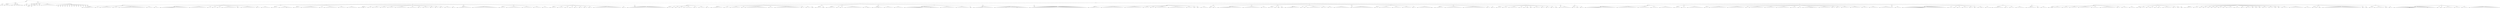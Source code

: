 digraph Tree {
	"t0" [label = "TEI"];
	"t1" [label = "teiHeader"];
	"t2" [label = "fileDesc"];
	"t3" [label = "titleStmt"];
	"t4" [label = "title"];
	"t5" [label = "author"];
	"t6" [label = "publicationStmp"];
	"t7" [label = "publisher"];
	"t8" [label = "idno"];
	"t9" [label = "rights"];
	"t10" [label = "SourceDesc"];
	"t11" [label = "genre"];
	"t12" [label = "inspiration"];
	"t13" [label = "structure"];
	"t14" [label = "type"];
	"t15" [label = "periode"];
	"t16" [label = "taille"];
	"t17" [label = "permalien"];
	"t18" [label = "liens"];
	"t19" [label = "text"];
	"t20" [label = "front"];
	"t21" [label = "docTitle"];
	"t22" [label = "titlePart"];
	"t23" [label = "titlePart"];
	"t24" [label = "docDate"];
	"t25" [label = "docAuthor"];
	"t26" [label = "docImprint"];
	"t27" [label = "approbation"];
	"t28" [label = "head"];
	"t29" [label = "p"];
	"t30" [label = "privilege"];
	"t31" [label = "head"];
	"t32" [label = "acheveImprime"];
	"t33" [label = "printer"];
	"t34" [label = "performance"];
	"t35" [label = "premiere"];
	"t36" [label = "preface"];
	"t37" [label = "head"];
	"t38" [label = "p"];
	"t39" [label = "p"];
	"t40" [label = "p"];
	"t41" [label = "p"];
	"t42" [label = "p"];
	"t43" [label = "p"];
	"t44" [label = "p"];
	"t45" [label = "p"];
	"t46" [label = "p"];
	"t47" [label = "p"];
	"t48" [label = "castList"];
	"t49" [label = "head"];
	"t50" [label = "castItem"];
	"t51" [label = "role"];
	"t52" [label = "castItem"];
	"t53" [label = "role"];
	"t54" [label = "castItem"];
	"t55" [label = "role"];
	"t56" [label = "castItem"];
	"t57" [label = "role"];
	"t58" [label = "castItem"];
	"t59" [label = "role"];
	"t60" [label = "castItem"];
	"t61" [label = "role"];
	"t62" [label = "castItem"];
	"t63" [label = "role"];
	"t64" [label = "castItem"];
	"t65" [label = "role"];
	"t66" [label = "castItem"];
	"t67" [label = "role"];
	"t68" [label = "castItem"];
	"t69" [label = "role"];
	"t70" [label = "castItem"];
	"t71" [label = "role"];
	"t72" [label = "castItem"];
	"t73" [label = "role"];
	"t74" [label = "castItem"];
	"t75" [label = "role"];
	"t76" [label = "castItem"];
	"t77" [label = "role"];
	"t78" [label = "set"];
	"t79" [label = "body"];
	"t80" [label = "div1"];
	"t81" [label = "head"];
	"t82" [label = "div2"];
	"t83" [label = "head"];
	"t84" [label = "sp"];
	"t85" [label = "speaker"];
	"t86" [label = "l"];
	"t87" [label = "l"];
	"t88" [label = "l"];
	"t89" [label = "l"];
	"t90" [label = "l"];
	"t91" [label = "l"];
	"t92" [label = "l"];
	"t93" [label = "l"];
	"t94" [label = "sp"];
	"t95" [label = "speaker"];
	"t96" [label = "l"];
	"t97" [label = "l"];
	"t98" [label = "sp"];
	"t99" [label = "speaker"];
	"t100" [label = "l"];
	"t101" [label = "l"];
	"t102" [label = "l"];
	"t103" [label = "l"];
	"t104" [label = "l"];
	"t105" [label = "l"];
	"t106" [label = "l"];
	"t107" [label = "l"];
	"t108" [label = "sp"];
	"t109" [label = "speaker"];
	"t110" [label = "l"];
	"t111" [label = "l"];
	"t112" [label = "l"];
	"t113" [label = "sp"];
	"t114" [label = "speaker"];
	"t115" [label = "l"];
	"t116" [label = "l"];
	"t117" [label = "l"];
	"t118" [label = "l"];
	"t119" [label = "l"];
	"t120" [label = "l"];
	"t121" [label = "l"];
	"t122" [label = "l"];
	"t123" [label = "l"];
	"t124" [label = "l"];
	"t125" [label = "l"];
	"t126" [label = "l"];
	"t127" [label = "l"];
	"t128" [label = "l"];
	"t129" [label = "l"];
	"t130" [label = "l"];
	"t131" [label = "l"];
	"t132" [label = "l"];
	"t133" [label = "l"];
	"t134" [label = "sp"];
	"t135" [label = "speaker"];
	"t136" [label = "l"];
	"t137" [label = "l"];
	"t138" [label = "l"];
	"t139" [label = "l"];
	"t140" [label = "sp"];
	"t141" [label = "speaker"];
	"t142" [label = "l"];
	"t143" [label = "l"];
	"t144" [label = "l"];
	"t145" [label = "div2"];
	"t146" [label = "head"];
	"t147" [label = "sp"];
	"t148" [label = "speaker"];
	"t149" [label = "l"];
	"t150" [label = "l"];
	"t151" [label = "l"];
	"t152" [label = "l"];
	"t153" [label = "l"];
	"t154" [label = "l"];
	"t155" [label = "l"];
	"t156" [label = "l"];
	"t157" [label = "l"];
	"t158" [label = "l"];
	"t159" [label = "l"];
	"t160" [label = "l"];
	"t161" [label = "l"];
	"t162" [label = "l"];
	"t163" [label = "l"];
	"t164" [label = "l"];
	"t165" [label = "l"];
	"t166" [label = "l"];
	"t167" [label = "l"];
	"t168" [label = "l"];
	"t169" [label = "sp"];
	"t170" [label = "speaker"];
	"t171" [label = "l"];
	"t172" [label = "l"];
	"t173" [label = "l"];
	"t174" [label = "l"];
	"t175" [label = "l"];
	"t176" [label = "l"];
	"t177" [label = "l"];
	"t178" [label = "l"];
	"t179" [label = "l"];
	"t180" [label = "l"];
	"t181" [label = "l"];
	"t182" [label = "l"];
	"t183" [label = "sp"];
	"t184" [label = "speaker"];
	"t185" [label = "l"];
	"t186" [label = "l"];
	"t187" [label = "sp"];
	"t188" [label = "speaker"];
	"t189" [label = "l"];
	"t190" [label = "l"];
	"t191" [label = "sp"];
	"t192" [label = "speaker"];
	"t193" [label = "l"];
	"t194" [label = "l"];
	"t195" [label = "sp"];
	"t196" [label = "speaker"];
	"t197" [label = "l"];
	"t198" [label = "l"];
	"t199" [label = "l"];
	"t200" [label = "l"];
	"t201" [label = "l"];
	"t202" [label = "l"];
	"t203" [label = "l"];
	"t204" [label = "l"];
	"t205" [label = "l"];
	"t206" [label = "l"];
	"t207" [label = "sp"];
	"t208" [label = "speaker"];
	"t209" [label = "l"];
	"t210" [label = "sp"];
	"t211" [label = "speaker"];
	"t212" [label = "l"];
	"t213" [label = "l"];
	"t214" [label = "l"];
	"t215" [label = "l"];
	"t216" [label = "l"];
	"t217" [label = "l"];
	"t218" [label = "l"];
	"t219" [label = "l"];
	"t220" [label = "l"];
	"t221" [label = "l"];
	"t222" [label = "sp"];
	"t223" [label = "speaker"];
	"t224" [label = "l"];
	"t225" [label = "l"];
	"t226" [label = "sp"];
	"t227" [label = "speaker"];
	"t228" [label = "l"];
	"t229" [label = "l"];
	"t230" [label = "l"];
	"t231" [label = "l"];
	"t232" [label = "l"];
	"t233" [label = "l"];
	"t234" [label = "div2"];
	"t235" [label = "head"];
	"t236" [label = "sp"];
	"t237" [label = "speaker"];
	"t238" [label = "l"];
	"t239" [label = "l"];
	"t240" [label = "l"];
	"t241" [label = "l"];
	"t242" [label = "sp"];
	"t243" [label = "speaker"];
	"t244" [label = "l"];
	"t245" [label = "l"];
	"t246" [label = "l"];
	"t247" [label = "l"];
	"t248" [label = "stage"];
	"t249" [label = "l"];
	"t250" [label = "l"];
	"t251" [label = "l"];
	"t252" [label = "l"];
	"t253" [label = "div2"];
	"t254" [label = "head"];
	"t255" [label = "sp"];
	"t256" [label = "speaker"];
	"t257" [label = "l"];
	"t258" [label = "l"];
	"t259" [label = "l"];
	"t260" [label = "l"];
	"t261" [label = "sp"];
	"t262" [label = "speaker"];
	"t263" [label = "l"];
	"t264" [label = "l"];
	"t265" [label = "l"];
	"t266" [label = "l"];
	"t267" [label = "l"];
	"t268" [label = "l"];
	"t269" [label = "l"];
	"t270" [label = "l"];
	"t271" [label = "l"];
	"t272" [label = "l"];
	"t273" [label = "l"];
	"t274" [label = "l"];
	"t275" [label = "sp"];
	"t276" [label = "speaker"];
	"t277" [label = "l"];
	"t278" [label = "l"];
	"t279" [label = "sp"];
	"t280" [label = "speaker"];
	"t281" [label = "l"];
	"t282" [label = "l"];
	"t283" [label = "l"];
	"t284" [label = "l"];
	"t285" [label = "l"];
	"t286" [label = "l"];
	"t287" [label = "l"];
	"t288" [label = "l"];
	"t289" [label = "l"];
	"t290" [label = "sp"];
	"t291" [label = "speaker"];
	"t292" [label = "l"];
	"t293" [label = "l"];
	"t294" [label = "l"];
	"t295" [label = "l"];
	"t296" [label = "l"];
	"t297" [label = "sp"];
	"t298" [label = "speaker"];
	"t299" [label = "l"];
	"t300" [label = "l"];
	"t301" [label = "l"];
	"t302" [label = "l"];
	"t303" [label = "l"];
	"t304" [label = "l"];
	"t305" [label = "l"];
	"t306" [label = "div2"];
	"t307" [label = "head"];
	"t308" [label = "sp"];
	"t309" [label = "speaker"];
	"t310" [label = "l"];
	"t311" [label = "l"];
	"t312" [label = "stage"];
	"t313" [label = "l"];
	"t314" [label = "l"];
	"t315" [label = "sp"];
	"t316" [label = "speaker"];
	"t317" [label = "l"];
	"t318" [label = "l"];
	"t319" [label = "sp"];
	"t320" [label = "speaker"];
	"t321" [label = "l"];
	"t322" [label = "l"];
	"t323" [label = "l"];
	"t324" [label = "l"];
	"t325" [label = "sp"];
	"t326" [label = "speaker"];
	"t327" [label = "l"];
	"t328" [label = "l"];
	"t329" [label = "l"];
	"t330" [label = "l"];
	"t331" [label = "sp"];
	"t332" [label = "speaker"];
	"t333" [label = "l"];
	"t334" [label = "l"];
	"t335" [label = "l"];
	"t336" [label = "l"];
	"t337" [label = "sp"];
	"t338" [label = "speaker"];
	"t339" [label = "l"];
	"t340" [label = "l"];
	"t341" [label = "l"];
	"t342" [label = "l"];
	"t343" [label = "l"];
	"t344" [label = "l"];
	"t345" [label = "l"];
	"t346" [label = "l"];
	"t347" [label = "sp"];
	"t348" [label = "speaker"];
	"t349" [label = "l"];
	"t350" [label = "l"];
	"t351" [label = "l"];
	"t352" [label = "l"];
	"t353" [label = "l"];
	"t354" [label = "l"];
	"t355" [label = "sp"];
	"t356" [label = "speaker"];
	"t357" [label = "l"];
	"t358" [label = "l"];
	"t359" [label = "sp"];
	"t360" [label = "speaker"];
	"t361" [label = "l"];
	"t362" [label = "l"];
	"t363" [label = "l"];
	"t364" [label = "l"];
	"t365" [label = "sp"];
	"t366" [label = "speaker"];
	"t367" [label = "l"];
	"t368" [label = "l"];
	"t369" [label = "sp"];
	"t370" [label = "speaker"];
	"t371" [label = "l"];
	"t372" [label = "l"];
	"t373" [label = "sp"];
	"t374" [label = "speaker"];
	"t375" [label = "l"];
	"t376" [label = "l"];
	"t377" [label = "sp"];
	"t378" [label = "speaker"];
	"t379" [label = "l"];
	"t380" [label = "l"];
	"t381" [label = "l"];
	"t382" [label = "l"];
	"t383" [label = "sp"];
	"t384" [label = "speaker"];
	"t385" [label = "l"];
	"t386" [label = "l"];
	"t387" [label = "div2"];
	"t388" [label = "head"];
	"t389" [label = "sp"];
	"t390" [label = "speaker"];
	"t391" [label = "l"];
	"t392" [label = "l"];
	"t393" [label = "l"];
	"t394" [label = "l"];
	"t395" [label = "l"];
	"t396" [label = "l"];
	"t397" [label = "l"];
	"t398" [label = "l"];
	"t399" [label = "l"];
	"t400" [label = "l"];
	"t401" [label = "sp"];
	"t402" [label = "speaker"];
	"t403" [label = "l"];
	"t404" [label = "l"];
	"t405" [label = "l"];
	"t406" [label = "l"];
	"t407" [label = "l"];
	"t408" [label = "l"];
	"t409" [label = "l"];
	"t410" [label = "l"];
	"t411" [label = "l"];
	"t412" [label = "l"];
	"t413" [label = "l"];
	"t414" [label = "l"];
	"t415" [label = "l"];
	"t416" [label = "l"];
	"t417" [label = "l"];
	"t418" [label = "l"];
	"t419" [label = "l"];
	"t420" [label = "l"];
	"t421" [label = "div2"];
	"t422" [label = "head"];
	"t423" [label = "sp"];
	"t424" [label = "speaker"];
	"t425" [label = "l"];
	"t426" [label = "l"];
	"t427" [label = "l"];
	"t428" [label = "l"];
	"t429" [label = "sp"];
	"t430" [label = "speaker"];
	"t431" [label = "l"];
	"t432" [label = "l"];
	"t433" [label = "l"];
	"t434" [label = "l"];
	"t435" [label = "l"];
	"t436" [label = "l"];
	"t437" [label = "l"];
	"t438" [label = "l"];
	"t439" [label = "l"];
	"t440" [label = "l"];
	"t441" [label = "sp"];
	"t442" [label = "speaker"];
	"t443" [label = "l"];
	"t444" [label = "l"];
	"t445" [label = "l"];
	"t446" [label = "l"];
	"t447" [label = "l"];
	"t448" [label = "l"];
	"t449" [label = "l"];
	"t450" [label = "sp"];
	"t451" [label = "speaker"];
	"t452" [label = "l"];
	"t453" [label = "l"];
	"t454" [label = "l"];
	"t455" [label = "l"];
	"t456" [label = "l"];
	"t457" [label = "sp"];
	"t458" [label = "speaker"];
	"t459" [label = "l"];
	"t460" [label = "l"];
	"t461" [label = "l"];
	"t462" [label = "l"];
	"t463" [label = "div2"];
	"t464" [label = "head"];
	"t465" [label = "sp"];
	"t466" [label = "speaker"];
	"t467" [label = "l"];
	"t468" [label = "l"];
	"t469" [label = "l"];
	"t470" [label = "l"];
	"t471" [label = "sp"];
	"t472" [label = "speaker"];
	"t473" [label = "l"];
	"t474" [label = "l"];
	"t475" [label = "l"];
	"t476" [label = "l"];
	"t477" [label = "sp"];
	"t478" [label = "speaker"];
	"t479" [label = "l"];
	"t480" [label = "l"];
	"t481" [label = "sp"];
	"t482" [label = "speaker"];
	"t483" [label = "l"];
	"t484" [label = "l"];
	"t485" [label = "sp"];
	"t486" [label = "speaker"];
	"t487" [label = "l"];
	"t488" [label = "l"];
	"t489" [label = "sp"];
	"t490" [label = "speaker"];
	"t491" [label = "l"];
	"t492" [label = "l"];
	"t493" [label = "sp"];
	"t494" [label = "speaker"];
	"t495" [label = "l"];
	"t496" [label = "l"];
	"t497" [label = "sp"];
	"t498" [label = "speaker"];
	"t499" [label = "l"];
	"t500" [label = "l"];
	"t501" [label = "sp"];
	"t502" [label = "speaker"];
	"t503" [label = "l"];
	"t504" [label = "l"];
	"t505" [label = "l"];
	"t506" [label = "l"];
	"t507" [label = "l"];
	"t508" [label = "l"];
	"t509" [label = "l"];
	"t510" [label = "l"];
	"t511" [label = "l"];
	"t512" [label = "l"];
	"t513" [label = "l"];
	"t514" [label = "l"];
	"t515" [label = "l"];
	"t516" [label = "l"];
	"t517" [label = "l"];
	"t518" [label = "l"];
	"t519" [label = "l"];
	"t520" [label = "l"];
	"t521" [label = "l"];
	"t522" [label = "l"];
	"t523" [label = "sp"];
	"t524" [label = "speaker"];
	"t525" [label = "l"];
	"t526" [label = "l"];
	"t527" [label = "div2"];
	"t528" [label = "head"];
	"t529" [label = "sp"];
	"t530" [label = "speaker"];
	"t531" [label = "l"];
	"t532" [label = "l"];
	"t533" [label = "l"];
	"t534" [label = "l"];
	"t535" [label = "l"];
	"t536" [label = "l"];
	"t537" [label = "l"];
	"t538" [label = "l"];
	"t539" [label = "l"];
	"t540" [label = "l"];
	"t541" [label = "l"];
	"t542" [label = "l"];
	"t543" [label = "l"];
	"t544" [label = "l"];
	"t545" [label = "l"];
	"t546" [label = "l"];
	"t547" [label = "l"];
	"t548" [label = "l"];
	"t549" [label = "l"];
	"t550" [label = "l"];
	"t551" [label = "l"];
	"t552" [label = "l"];
	"t553" [label = "l"];
	"t554" [label = "l"];
	"t555" [label = "l"];
	"t556" [label = "l"];
	"t557" [label = "l"];
	"t558" [label = "l"];
	"t559" [label = "div1"];
	"t560" [label = "head"];
	"t561" [label = "div2"];
	"t562" [label = "head"];
	"t563" [label = "sp"];
	"t564" [label = "speaker"];
	"t565" [label = "l"];
	"t566" [label = "l"];
	"t567" [label = "sp"];
	"t568" [label = "speaker"];
	"t569" [label = "l"];
	"t570" [label = "sp"];
	"t571" [label = "speaker"];
	"t572" [label = "l"];
	"t573" [label = "sp"];
	"t574" [label = "speaker"];
	"t575" [label = "l"];
	"t576" [label = "l"];
	"t577" [label = "sp"];
	"t578" [label = "speaker"];
	"t579" [label = "l"];
	"t580" [label = "l"];
	"t581" [label = "l"];
	"t582" [label = "l"];
	"t583" [label = "l"];
	"t584" [label = "l"];
	"t585" [label = "sp"];
	"t586" [label = "speaker"];
	"t587" [label = "l"];
	"t588" [label = "l"];
	"t589" [label = "sp"];
	"t590" [label = "speaker"];
	"t591" [label = "l"];
	"t592" [label = "l"];
	"t593" [label = "l"];
	"t594" [label = "l"];
	"t595" [label = "sp"];
	"t596" [label = "speaker"];
	"t597" [label = "l"];
	"t598" [label = "l"];
	"t599" [label = "div2"];
	"t600" [label = "head"];
	"t601" [label = "sp"];
	"t602" [label = "speaker"];
	"t603" [label = "l"];
	"t604" [label = "l"];
	"t605" [label = "l"];
	"t606" [label = "l"];
	"t607" [label = "l"];
	"t608" [label = "l"];
	"t609" [label = "l"];
	"t610" [label = "l"];
	"t611" [label = "sp"];
	"t612" [label = "speaker"];
	"t613" [label = "l"];
	"t614" [label = "l"];
	"t615" [label = "l"];
	"t616" [label = "sp"];
	"t617" [label = "speaker"];
	"t618" [label = "l"];
	"t619" [label = "l"];
	"t620" [label = "l"];
	"t621" [label = "l"];
	"t622" [label = "l"];
	"t623" [label = "l"];
	"t624" [label = "l"];
	"t625" [label = "sp"];
	"t626" [label = "speaker"];
	"t627" [label = "l"];
	"t628" [label = "sp"];
	"t629" [label = "speaker"];
	"t630" [label = "l"];
	"t631" [label = "l"];
	"t632" [label = "l"];
	"t633" [label = "l"];
	"t634" [label = "l"];
	"t635" [label = "l"];
	"t636" [label = "l"];
	"t637" [label = "l"];
	"t638" [label = "l"];
	"t639" [label = "l"];
	"t640" [label = "l"];
	"t641" [label = "l"];
	"t642" [label = "l"];
	"t643" [label = "l"];
	"t644" [label = "l"];
	"t645" [label = "l"];
	"t646" [label = "sp"];
	"t647" [label = "speaker"];
	"t648" [label = "l"];
	"t649" [label = "l"];
	"t650" [label = "l"];
	"t651" [label = "sp"];
	"t652" [label = "speaker"];
	"t653" [label = "l"];
	"t654" [label = "l"];
	"t655" [label = "l"];
	"t656" [label = "l"];
	"t657" [label = "l"];
	"t658" [label = "l"];
	"t659" [label = "l"];
	"t660" [label = "l"];
	"t661" [label = "l"];
	"t662" [label = "l"];
	"t663" [label = "l"];
	"t664" [label = "l"];
	"t665" [label = "l"];
	"t666" [label = "l"];
	"t667" [label = "l"];
	"t668" [label = "l"];
	"t669" [label = "l"];
	"t670" [label = "l"];
	"t671" [label = "sp"];
	"t672" [label = "speaker"];
	"t673" [label = "l"];
	"t674" [label = "l"];
	"t675" [label = "sp"];
	"t676" [label = "speaker"];
	"t677" [label = "l"];
	"t678" [label = "l"];
	"t679" [label = "l"];
	"t680" [label = "sp"];
	"t681" [label = "speaker"];
	"t682" [label = "l"];
	"t683" [label = "div2"];
	"t684" [label = "head"];
	"t685" [label = "sp"];
	"t686" [label = "speaker"];
	"t687" [label = "l"];
	"t688" [label = "l"];
	"t689" [label = "l"];
	"t690" [label = "l"];
	"t691" [label = "sp"];
	"t692" [label = "speaker"];
	"t693" [label = "l"];
	"t694" [label = "div2"];
	"t695" [label = "head"];
	"t696" [label = "sp"];
	"t697" [label = "speaker"];
	"t698" [label = "l"];
	"t699" [label = "l"];
	"t700" [label = "l"];
	"t701" [label = "l"];
	"t702" [label = "l"];
	"t703" [label = "l"];
	"t704" [label = "sp"];
	"t705" [label = "speaker"];
	"t706" [label = "l"];
	"t707" [label = "sp"];
	"t708" [label = "speaker"];
	"t709" [label = "l"];
	"t710" [label = "l"];
	"t711" [label = "sp"];
	"t712" [label = "speaker"];
	"t713" [label = "l"];
	"t714" [label = "l"];
	"t715" [label = "l"];
	"t716" [label = "l"];
	"t717" [label = "l"];
	"t718" [label = "l"];
	"t719" [label = "l"];
	"t720" [label = "l"];
	"t721" [label = "l"];
	"t722" [label = "l"];
	"t723" [label = "l"];
	"t724" [label = "l"];
	"t725" [label = "sp"];
	"t726" [label = "speaker"];
	"t727" [label = "l"];
	"t728" [label = "l"];
	"t729" [label = "stage"];
	"t730" [label = "l"];
	"t731" [label = "l"];
	"t732" [label = "div2"];
	"t733" [label = "head"];
	"t734" [label = "sp"];
	"t735" [label = "speaker"];
	"t736" [label = "l"];
	"t737" [label = "l"];
	"t738" [label = "l"];
	"t739" [label = "stage"];
	"t740" [label = "l"];
	"t741" [label = "l"];
	"t742" [label = "l"];
	"t743" [label = "sp"];
	"t744" [label = "speaker"];
	"t745" [label = "l"];
	"t746" [label = "l"];
	"t747" [label = "l"];
	"t748" [label = "l"];
	"t749" [label = "l"];
	"t750" [label = "l"];
	"t751" [label = "sp"];
	"t752" [label = "speaker"];
	"t753" [label = "l"];
	"t754" [label = "l"];
	"t755" [label = "l"];
	"t756" [label = "l"];
	"t757" [label = "l"];
	"t758" [label = "l"];
	"t759" [label = "div2"];
	"t760" [label = "head"];
	"t761" [label = "sp"];
	"t762" [label = "speaker"];
	"t763" [label = "l"];
	"t764" [label = "l"];
	"t765" [label = "l"];
	"t766" [label = "l"];
	"t767" [label = "l"];
	"t768" [label = "l"];
	"t769" [label = "l"];
	"t770" [label = "l"];
	"t771" [label = "l"];
	"t772" [label = "l"];
	"t773" [label = "l"];
	"t774" [label = "l"];
	"t775" [label = "l"];
	"t776" [label = "l"];
	"t777" [label = "l"];
	"t778" [label = "l"];
	"t779" [label = "l"];
	"t780" [label = "l"];
	"t781" [label = "note"];
	"t782" [label = "l"];
	"t783" [label = "l"];
	"t784" [label = "l"];
	"t785" [label = "l"];
	"t786" [label = "l"];
	"t787" [label = "l"];
	"t788" [label = "sp"];
	"t789" [label = "speaker"];
	"t790" [label = "l"];
	"t791" [label = "l"];
	"t792" [label = "l"];
	"t793" [label = "l"];
	"t794" [label = "l"];
	"t795" [label = "l"];
	"t796" [label = "l"];
	"t797" [label = "l"];
	"t798" [label = "l"];
	"t799" [label = "l"];
	"t800" [label = "sp"];
	"t801" [label = "speaker"];
	"t802" [label = "l"];
	"t803" [label = "l"];
	"t804" [label = "l"];
	"t805" [label = "l"];
	"t806" [label = "l"];
	"t807" [label = "l"];
	"t808" [label = "l"];
	"t809" [label = "l"];
	"t810" [label = "l"];
	"t811" [label = "sp"];
	"t812" [label = "speaker"];
	"t813" [label = "l"];
	"t814" [label = "div2"];
	"t815" [label = "head"];
	"t816" [label = "sp"];
	"t817" [label = "speaker"];
	"t818" [label = "l"];
	"t819" [label = "l"];
	"t820" [label = "l"];
	"t821" [label = "l"];
	"t822" [label = "l"];
	"t823" [label = "l"];
	"t824" [label = "l"];
	"t825" [label = "l"];
	"t826" [label = "l"];
	"t827" [label = "l"];
	"t828" [label = "l"];
	"t829" [label = "l"];
	"t830" [label = "l"];
	"t831" [label = "l"];
	"t832" [label = "sp"];
	"t833" [label = "speaker"];
	"t834" [label = "l"];
	"t835" [label = "l"];
	"t836" [label = "l"];
	"t837" [label = "l"];
	"t838" [label = "l"];
	"t839" [label = "l"];
	"t840" [label = "l"];
	"t841" [label = "note"];
	"t842" [label = "l"];
	"t843" [label = "l"];
	"t844" [label = "l"];
	"t845" [label = "l"];
	"t846" [label = "l"];
	"t847" [label = "l"];
	"t848" [label = "l"];
	"t849" [label = "stage"];
	"t850" [label = "l"];
	"t851" [label = "l"];
	"t852" [label = "l"];
	"t853" [label = "l"];
	"t854" [label = "l"];
	"t855" [label = "l"];
	"t856" [label = "l"];
	"t857" [label = "l"];
	"t858" [label = "div2"];
	"t859" [label = "head"];
	"t860" [label = "sp"];
	"t861" [label = "speaker"];
	"t862" [label = "l"];
	"t863" [label = "l"];
	"t864" [label = "l"];
	"t865" [label = "l"];
	"t866" [label = "l"];
	"t867" [label = "l"];
	"t868" [label = "l"];
	"t869" [label = "l"];
	"t870" [label = "l"];
	"t871" [label = "l"];
	"t872" [label = "l"];
	"t873" [label = "l"];
	"t874" [label = "l"];
	"t875" [label = "l"];
	"t876" [label = "l"];
	"t877" [label = "l"];
	"t878" [label = "l"];
	"t879" [label = "l"];
	"t880" [label = "l"];
	"t881" [label = "l"];
	"t882" [label = "l"];
	"t883" [label = "l"];
	"t884" [label = "l"];
	"t885" [label = "l"];
	"t886" [label = "l"];
	"t887" [label = "l"];
	"t888" [label = "l"];
	"t889" [label = "l"];
	"t890" [label = "l"];
	"t891" [label = "l"];
	"t892" [label = "l"];
	"t893" [label = "l"];
	"t894" [label = "l"];
	"t895" [label = "l"];
	"t896" [label = "l"];
	"t897" [label = "l"];
	"t898" [label = "l"];
	"t899" [label = "l"];
	"t900" [label = "l"];
	"t901" [label = "l"];
	"t902" [label = "l"];
	"t903" [label = "l"];
	"t904" [label = "div1"];
	"t905" [label = "head"];
	"t906" [label = "div2"];
	"t907" [label = "head"];
	"t908" [label = "sp"];
	"t909" [label = "speaker"];
	"t910" [label = "l"];
	"t911" [label = "l"];
	"t912" [label = "l"];
	"t913" [label = "l"];
	"t914" [label = "l"];
	"t915" [label = "l"];
	"t916" [label = "l"];
	"t917" [label = "l"];
	"t918" [label = "sp"];
	"t919" [label = "speaker"];
	"t920" [label = "l"];
	"t921" [label = "l"];
	"t922" [label = "l"];
	"t923" [label = "l"];
	"t924" [label = "l"];
	"t925" [label = "l"];
	"t926" [label = "l"];
	"t927" [label = "l"];
	"t928" [label = "l"];
	"t929" [label = "l"];
	"t930" [label = "l"];
	"t931" [label = "l"];
	"t932" [label = "l"];
	"t933" [label = "l"];
	"t934" [label = "l"];
	"t935" [label = "l"];
	"t936" [label = "sp"];
	"t937" [label = "speaker"];
	"t938" [label = "l"];
	"t939" [label = "l"];
	"t940" [label = "l"];
	"t941" [label = "l"];
	"t942" [label = "l"];
	"t943" [label = "l"];
	"t944" [label = "l"];
	"t945" [label = "l"];
	"t946" [label = "l"];
	"t947" [label = "l"];
	"t948" [label = "l"];
	"t949" [label = "l"];
	"t950" [label = "sp"];
	"t951" [label = "speaker"];
	"t952" [label = "l"];
	"t953" [label = "l"];
	"t954" [label = "l"];
	"t955" [label = "l"];
	"t956" [label = "sp"];
	"t957" [label = "speaker"];
	"t958" [label = "l"];
	"t959" [label = "l"];
	"t960" [label = "sp"];
	"t961" [label = "speaker"];
	"t962" [label = "l"];
	"t963" [label = "l"];
	"t964" [label = "l"];
	"t965" [label = "l"];
	"t966" [label = "l"];
	"t967" [label = "l"];
	"t968" [label = "l"];
	"t969" [label = "l"];
	"t970" [label = "sp"];
	"t971" [label = "speaker"];
	"t972" [label = "l"];
	"t973" [label = "l"];
	"t974" [label = "l"];
	"t975" [label = "l"];
	"t976" [label = "l"];
	"t977" [label = "l"];
	"t978" [label = "l"];
	"t979" [label = "l"];
	"t980" [label = "l"];
	"t981" [label = "l"];
	"t982" [label = "l"];
	"t983" [label = "l"];
	"t984" [label = "sp"];
	"t985" [label = "speaker"];
	"t986" [label = "l"];
	"t987" [label = "l"];
	"t988" [label = "l"];
	"t989" [label = "l"];
	"t990" [label = "sp"];
	"t991" [label = "speaker"];
	"t992" [label = "l"];
	"t993" [label = "sp"];
	"t994" [label = "speaker"];
	"t995" [label = "l"];
	"t996" [label = "sp"];
	"t997" [label = "speaker"];
	"t998" [label = "l"];
	"t999" [label = "l"];
	"t1000" [label = "l"];
	"t1001" [label = "l"];
	"t1002" [label = "l"];
	"t1003" [label = "div2"];
	"t1004" [label = "head"];
	"t1005" [label = "sp"];
	"t1006" [label = "speaker"];
	"t1007" [label = "l"];
	"t1008" [label = "sp"];
	"t1009" [label = "speaker"];
	"t1010" [label = "l"];
	"t1011" [label = "l"];
	"t1012" [label = "div2"];
	"t1013" [label = "head"];
	"t1014" [label = "sp"];
	"t1015" [label = "speaker"];
	"t1016" [label = "l"];
	"t1017" [label = "l"];
	"t1018" [label = "l"];
	"t1019" [label = "l"];
	"t1020" [label = "l"];
	"t1021" [label = "l"];
	"t1022" [label = "l"];
	"t1023" [label = "l"];
	"t1024" [label = "l"];
	"t1025" [label = "l"];
	"t1026" [label = "l"];
	"t1027" [label = "l"];
	"t1028" [label = "l"];
	"t1029" [label = "l"];
	"t1030" [label = "l"];
	"t1031" [label = "l"];
	"t1032" [label = "l"];
	"t1033" [label = "sp"];
	"t1034" [label = "speaker"];
	"t1035" [label = "l"];
	"t1036" [label = "l"];
	"t1037" [label = "l"];
	"t1038" [label = "l"];
	"t1039" [label = "l"];
	"t1040" [label = "l"];
	"t1041" [label = "l"];
	"t1042" [label = "l"];
	"t1043" [label = "l"];
	"t1044" [label = "l"];
	"t1045" [label = "l"];
	"t1046" [label = "l"];
	"t1047" [label = "sp"];
	"t1048" [label = "speaker"];
	"t1049" [label = "l"];
	"t1050" [label = "l"];
	"t1051" [label = "l"];
	"t1052" [label = "l"];
	"t1053" [label = "div2"];
	"t1054" [label = "head"];
	"t1055" [label = "sp"];
	"t1056" [label = "speaker"];
	"t1057" [label = "l"];
	"t1058" [label = "l"];
	"t1059" [label = "l"];
	"t1060" [label = "sp"];
	"t1061" [label = "speaker"];
	"t1062" [label = "l"];
	"t1063" [label = "sp"];
	"t1064" [label = "speaker"];
	"t1065" [label = "l"];
	"t1066" [label = "sp"];
	"t1067" [label = "speaker"];
	"t1068" [label = "l"];
	"t1069" [label = "div2"];
	"t1070" [label = "head"];
	"t1071" [label = "sp"];
	"t1072" [label = "speaker"];
	"t1073" [label = "l"];
	"t1074" [label = "l"];
	"t1075" [label = "l"];
	"t1076" [label = "l"];
	"t1077" [label = "l"];
	"t1078" [label = "l"];
	"t1079" [label = "l"];
	"t1080" [label = "l"];
	"t1081" [label = "l"];
	"t1082" [label = "l"];
	"t1083" [label = "sp"];
	"t1084" [label = "speaker"];
	"t1085" [label = "l"];
	"t1086" [label = "sp"];
	"t1087" [label = "speaker"];
	"t1088" [label = "l"];
	"t1089" [label = "sp"];
	"t1090" [label = "speaker"];
	"t1091" [label = "l"];
	"t1092" [label = "l"];
	"t1093" [label = "l"];
	"t1094" [label = "l"];
	"t1095" [label = "l"];
	"t1096" [label = "l"];
	"t1097" [label = "l"];
	"t1098" [label = "l"];
	"t1099" [label = "l"];
	"t1100" [label = "sp"];
	"t1101" [label = "speaker"];
	"t1102" [label = "l"];
	"t1103" [label = "l"];
	"t1104" [label = "l"];
	"t1105" [label = "sp"];
	"t1106" [label = "speaker"];
	"t1107" [label = "l"];
	"t1108" [label = "l"];
	"t1109" [label = "l"];
	"t1110" [label = "sp"];
	"t1111" [label = "speaker"];
	"t1112" [label = "l"];
	"t1113" [label = "l"];
	"t1114" [label = "l"];
	"t1115" [label = "l"];
	"t1116" [label = "l"];
	"t1117" [label = "l"];
	"t1118" [label = "l"];
	"t1119" [label = "l"];
	"t1120" [label = "l"];
	"t1121" [label = "l"];
	"t1122" [label = "l"];
	"t1123" [label = "div2"];
	"t1124" [label = "head"];
	"t1125" [label = "sp"];
	"t1126" [label = "speaker"];
	"t1127" [label = "l"];
	"t1128" [label = "l"];
	"t1129" [label = "l"];
	"t1130" [label = "l"];
	"t1131" [label = "l"];
	"t1132" [label = "l"];
	"t1133" [label = "l"];
	"t1134" [label = "l"];
	"t1135" [label = "l"];
	"t1136" [label = "l"];
	"t1137" [label = "l"];
	"t1138" [label = "l"];
	"t1139" [label = "l"];
	"t1140" [label = "l"];
	"t1141" [label = "l"];
	"t1142" [label = "l"];
	"t1143" [label = "div2"];
	"t1144" [label = "head"];
	"t1145" [label = "sp"];
	"t1146" [label = "speaker"];
	"t1147" [label = "l"];
	"t1148" [label = "l"];
	"t1149" [label = "sp"];
	"t1150" [label = "speaker"];
	"t1151" [label = "l"];
	"t1152" [label = "l"];
	"t1153" [label = "l"];
	"t1154" [label = "l"];
	"t1155" [label = "l"];
	"t1156" [label = "l"];
	"t1157" [label = "l"];
	"t1158" [label = "l"];
	"t1159" [label = "sp"];
	"t1160" [label = "speaker"];
	"t1161" [label = "l"];
	"t1162" [label = "l"];
	"t1163" [label = "l"];
	"t1164" [label = "l"];
	"t1165" [label = "l"];
	"t1166" [label = "l"];
	"t1167" [label = "sp"];
	"t1168" [label = "speaker"];
	"t1169" [label = "l"];
	"t1170" [label = "l"];
	"t1171" [label = "l"];
	"t1172" [label = "l"];
	"t1173" [label = "l"];
	"t1174" [label = "l"];
	"t1175" [label = "sp"];
	"t1176" [label = "speaker"];
	"t1177" [label = "l"];
	"t1178" [label = "l"];
	"t1179" [label = "sp"];
	"t1180" [label = "speaker"];
	"t1181" [label = "l"];
	"t1182" [label = "l"];
	"t1183" [label = "l"];
	"t1184" [label = "l"];
	"t1185" [label = "l"];
	"t1186" [label = "l"];
	"t1187" [label = "l"];
	"t1188" [label = "l"];
	"t1189" [label = "l"];
	"t1190" [label = "stage"];
	"t1191" [label = "l"];
	"t1192" [label = "div2"];
	"t1193" [label = "head"];
	"t1194" [label = "sp"];
	"t1195" [label = "speaker"];
	"t1196" [label = "l"];
	"t1197" [label = "l"];
	"t1198" [label = "l"];
	"t1199" [label = "l"];
	"t1200" [label = "l"];
	"t1201" [label = "l"];
	"t1202" [label = "sp"];
	"t1203" [label = "speaker"];
	"t1204" [label = "l"];
	"t1205" [label = "l"];
	"t1206" [label = "l"];
	"t1207" [label = "l"];
	"t1208" [label = "l"];
	"t1209" [label = "l"];
	"t1210" [label = "l"];
	"t1211" [label = "l"];
	"t1212" [label = "l"];
	"t1213" [label = "l"];
	"t1214" [label = "l"];
	"t1215" [label = "l"];
	"t1216" [label = "sp"];
	"t1217" [label = "speaker"];
	"t1218" [label = "l"];
	"t1219" [label = "l"];
	"t1220" [label = "l"];
	"t1221" [label = "l"];
	"t1222" [label = "l"];
	"t1223" [label = "l"];
	"t1224" [label = "l"];
	"t1225" [label = "l"];
	"t1226" [label = "l"];
	"t1227" [label = "l"];
	"t1228" [label = "l"];
	"t1229" [label = "l"];
	"t1230" [label = "l"];
	"t1231" [label = "l"];
	"t1232" [label = "l"];
	"t1233" [label = "l"];
	"t1234" [label = "sp"];
	"t1235" [label = "speaker"];
	"t1236" [label = "l"];
	"t1237" [label = "l"];
	"t1238" [label = "sp"];
	"t1239" [label = "speaker"];
	"t1240" [label = "l"];
	"t1241" [label = "l"];
	"t1242" [label = "div2"];
	"t1243" [label = "head"];
	"t1244" [label = "sp"];
	"t1245" [label = "speaker"];
	"t1246" [label = "l"];
	"t1247" [label = "l"];
	"t1248" [label = "l"];
	"t1249" [label = "sp"];
	"t1250" [label = "speaker"];
	"t1251" [label = "l"];
	"t1252" [label = "l"];
	"t1253" [label = "l"];
	"t1254" [label = "sp"];
	"t1255" [label = "speaker"];
	"t1256" [label = "l"];
	"t1257" [label = "l"];
	"t1258" [label = "l"];
	"t1259" [label = "l"];
	"t1260" [label = "l"];
	"t1261" [label = "l"];
	"t1262" [label = "sp"];
	"t1263" [label = "speaker"];
	"t1264" [label = "l"];
	"t1265" [label = "l"];
	"t1266" [label = "sp"];
	"t1267" [label = "speaker"];
	"t1268" [label = "l"];
	"t1269" [label = "sp"];
	"t1270" [label = "speaker"];
	"t1271" [label = "l"];
	"t1272" [label = "sp"];
	"t1273" [label = "speaker"];
	"t1274" [label = "l"];
	"t1275" [label = "sp"];
	"t1276" [label = "speaker"];
	"t1277" [label = "l"];
	"t1278" [label = "l"];
	"t1279" [label = "l"];
	"t1280" [label = "l"];
	"t1281" [label = "sp"];
	"t1282" [label = "speaker"];
	"t1283" [label = "l"];
	"t1284" [label = "l"];
	"t1285" [label = "sp"];
	"t1286" [label = "speaker"];
	"t1287" [label = "l"];
	"t1288" [label = "l"];
	"t1289" [label = "sp"];
	"t1290" [label = "speaker"];
	"t1291" [label = "l"];
	"t1292" [label = "l"];
	"t1293" [label = "sp"];
	"t1294" [label = "speaker"];
	"t1295" [label = "l"];
	"t1296" [label = "div2"];
	"t1297" [label = "head"];
	"t1298" [label = "sp"];
	"t1299" [label = "speaker"];
	"t1300" [label = "l"];
	"t1301" [label = "l"];
	"t1302" [label = "l"];
	"t1303" [label = "l"];
	"t1304" [label = "l"];
	"t1305" [label = "l"];
	"t1306" [label = "l"];
	"t1307" [label = "l"];
	"t1308" [label = "div2"];
	"t1309" [label = "head"];
	"t1310" [label = "sp"];
	"t1311" [label = "speaker"];
	"t1312" [label = "l"];
	"t1313" [label = "l"];
	"t1314" [label = "sp"];
	"t1315" [label = "speaker"];
	"t1316" [label = "l"];
	"t1317" [label = "sp"];
	"t1318" [label = "speaker"];
	"t1319" [label = "l"];
	"t1320" [label = "l"];
	"t1321" [label = "div1"];
	"t1322" [label = "head"];
	"t1323" [label = "div2"];
	"t1324" [label = "head"];
	"t1325" [label = "sp"];
	"t1326" [label = "speaker"];
	"t1327" [label = "l"];
	"t1328" [label = "l"];
	"t1329" [label = "l"];
	"t1330" [label = "l"];
	"t1331" [label = "l"];
	"t1332" [label = "l"];
	"t1333" [label = "l"];
	"t1334" [label = "l"];
	"t1335" [label = "l"];
	"t1336" [label = "l"];
	"t1337" [label = "l"];
	"t1338" [label = "l"];
	"t1339" [label = "l"];
	"t1340" [label = "l"];
	"t1341" [label = "l"];
	"t1342" [label = "l"];
	"t1343" [label = "l"];
	"t1344" [label = "l"];
	"t1345" [label = "l"];
	"t1346" [label = "l"];
	"t1347" [label = "l"];
	"t1348" [label = "l"];
	"t1349" [label = "sp"];
	"t1350" [label = "speaker"];
	"t1351" [label = "l"];
	"t1352" [label = "l"];
	"t1353" [label = "l"];
	"t1354" [label = "l"];
	"t1355" [label = "l"];
	"t1356" [label = "l"];
	"t1357" [label = "l"];
	"t1358" [label = "l"];
	"t1359" [label = "l"];
	"t1360" [label = "l"];
	"t1361" [label = "l"];
	"t1362" [label = "l"];
	"t1363" [label = "l"];
	"t1364" [label = "l"];
	"t1365" [label = "sp"];
	"t1366" [label = "speaker"];
	"t1367" [label = "l"];
	"t1368" [label = "l"];
	"t1369" [label = "l"];
	"t1370" [label = "l"];
	"t1371" [label = "l"];
	"t1372" [label = "l"];
	"t1373" [label = "l"];
	"t1374" [label = "l"];
	"t1375" [label = "sp"];
	"t1376" [label = "speaker"];
	"t1377" [label = "l"];
	"t1378" [label = "l"];
	"t1379" [label = "l"];
	"t1380" [label = "l"];
	"t1381" [label = "l"];
	"t1382" [label = "sp"];
	"t1383" [label = "speaker"];
	"t1384" [label = "l"];
	"t1385" [label = "l"];
	"t1386" [label = "l"];
	"t1387" [label = "l"];
	"t1388" [label = "l"];
	"t1389" [label = "l"];
	"t1390" [label = "l"];
	"t1391" [label = "l"];
	"t1392" [label = "l"];
	"t1393" [label = "div2"];
	"t1394" [label = "head"];
	"t1395" [label = "sp"];
	"t1396" [label = "speaker"];
	"t1397" [label = "l"];
	"t1398" [label = "l"];
	"t1399" [label = "l"];
	"t1400" [label = "l"];
	"t1401" [label = "sp"];
	"t1402" [label = "speaker"];
	"t1403" [label = "l"];
	"t1404" [label = "l"];
	"t1405" [label = "l"];
	"t1406" [label = "sp"];
	"t1407" [label = "speaker"];
	"t1408" [label = "l"];
	"t1409" [label = "l"];
	"t1410" [label = "l"];
	"t1411" [label = "l"];
	"t1412" [label = "l"];
	"t1413" [label = "l"];
	"t1414" [label = "l"];
	"t1415" [label = "l"];
	"t1416" [label = "l"];
	"t1417" [label = "l"];
	"t1418" [label = "l"];
	"t1419" [label = "div2"];
	"t1420" [label = "head"];
	"t1421" [label = "sp"];
	"t1422" [label = "speaker"];
	"t1423" [label = "l"];
	"t1424" [label = "l"];
	"t1425" [label = "sp"];
	"t1426" [label = "speaker"];
	"t1427" [label = "l"];
	"t1428" [label = "l"];
	"t1429" [label = "l"];
	"t1430" [label = "l"];
	"t1431" [label = "l"];
	"t1432" [label = "l"];
	"t1433" [label = "l"];
	"t1434" [label = "l"];
	"t1435" [label = "l"];
	"t1436" [label = "l"];
	"t1437" [label = "l"];
	"t1438" [label = "l"];
	"t1439" [label = "sp"];
	"t1440" [label = "speaker"];
	"t1441" [label = "l"];
	"t1442" [label = "l"];
	"t1443" [label = "l"];
	"t1444" [label = "l"];
	"t1445" [label = "l"];
	"t1446" [label = "l"];
	"t1447" [label = "l"];
	"t1448" [label = "l"];
	"t1449" [label = "l"];
	"t1450" [label = "l"];
	"t1451" [label = "l"];
	"t1452" [label = "l"];
	"t1453" [label = "sp"];
	"t1454" [label = "speaker"];
	"t1455" [label = "l"];
	"t1456" [label = "sp"];
	"t1457" [label = "speaker"];
	"t1458" [label = "l"];
	"t1459" [label = "l"];
	"t1460" [label = "l"];
	"t1461" [label = "l"];
	"t1462" [label = "l"];
	"t1463" [label = "l"];
	"t1464" [label = "l"];
	"t1465" [label = "l"];
	"t1466" [label = "l"];
	"t1467" [label = "l"];
	"t1468" [label = "sp"];
	"t1469" [label = "speaker"];
	"t1470" [label = "l"];
	"t1471" [label = "l"];
	"t1472" [label = "l"];
	"t1473" [label = "l"];
	"t1474" [label = "l"];
	"t1475" [label = "l"];
	"t1476" [label = "l"];
	"t1477" [label = "sp"];
	"t1478" [label = "speaker"];
	"t1479" [label = "l"];
	"t1480" [label = "l"];
	"t1481" [label = "l"];
	"t1482" [label = "l"];
	"t1483" [label = "l"];
	"t1484" [label = "l"];
	"t1485" [label = "l"];
	"t1486" [label = "l"];
	"t1487" [label = "l"];
	"t1488" [label = "sp"];
	"t1489" [label = "speaker"];
	"t1490" [label = "l"];
	"t1491" [label = "l"];
	"t1492" [label = "l"];
	"t1493" [label = "l"];
	"t1494" [label = "sp"];
	"t1495" [label = "speaker"];
	"t1496" [label = "l"];
	"t1497" [label = "l"];
	"t1498" [label = "sp"];
	"t1499" [label = "speaker"];
	"t1500" [label = "l"];
	"t1501" [label = "l"];
	"t1502" [label = "l"];
	"t1503" [label = "l"];
	"t1504" [label = "stage"];
	"t1505" [label = "stage"];
	"t1506" [label = "l"];
	"t1507" [label = "l"];
	"t1508" [label = "l"];
	"t1509" [label = "l"];
	"t1510" [label = "sp"];
	"t1511" [label = "speaker"];
	"t1512" [label = "l"];
	"t1513" [label = "l"];
	"t1514" [label = "l"];
	"t1515" [label = "l"];
	"t1516" [label = "l"];
	"t1517" [label = "l"];
	"t1518" [label = "l"];
	"t1519" [label = "l"];
	"t1520" [label = "sp"];
	"t1521" [label = "speaker"];
	"t1522" [label = "l"];
	"t1523" [label = "l"];
	"t1524" [label = "sp"];
	"t1525" [label = "speaker"];
	"t1526" [label = "l"];
	"t1527" [label = "l"];
	"t1528" [label = "sp"];
	"t1529" [label = "speaker"];
	"t1530" [label = "l"];
	"t1531" [label = "l"];
	"t1532" [label = "l"];
	"t1533" [label = "l"];
	"t1534" [label = "l"];
	"t1535" [label = "sp"];
	"t1536" [label = "speaker"];
	"t1537" [label = "l"];
	"t1538" [label = "l"];
	"t1539" [label = "l"];
	"t1540" [label = "l"];
	"t1541" [label = "l"];
	"t1542" [label = "l"];
	"t1543" [label = "l"];
	"t1544" [label = "sp"];
	"t1545" [label = "speaker"];
	"t1546" [label = "l"];
	"t1547" [label = "l"];
	"t1548" [label = "l"];
	"t1549" [label = "l"];
	"t1550" [label = "sp"];
	"t1551" [label = "speaker"];
	"t1552" [label = "l"];
	"t1553" [label = "l"];
	"t1554" [label = "l"];
	"t1555" [label = "l"];
	"t1556" [label = "l"];
	"t1557" [label = "l"];
	"t1558" [label = "sp"];
	"t1559" [label = "speaker"];
	"t1560" [label = "l"];
	"t1561" [label = "l"];
	"t1562" [label = "l"];
	"t1563" [label = "l"];
	"t1564" [label = "l"];
	"t1565" [label = "l"];
	"t1566" [label = "l"];
	"t1567" [label = "l"];
	"t1568" [label = "l"];
	"t1569" [label = "l"];
	"t1570" [label = "div2"];
	"t1571" [label = "head"];
	"t1572" [label = "sp"];
	"t1573" [label = "speaker"];
	"t1574" [label = "l"];
	"t1575" [label = "l"];
	"t1576" [label = "l"];
	"t1577" [label = "l"];
	"t1578" [label = "div2"];
	"t1579" [label = "head"];
	"t1580" [label = "sp"];
	"t1581" [label = "speaker"];
	"t1582" [label = "l"];
	"t1583" [label = "l"];
	"t1584" [label = "l"];
	"t1585" [label = "l"];
	"t1586" [label = "l"];
	"t1587" [label = "l"];
	"t1588" [label = "l"];
	"t1589" [label = "l"];
	"t1590" [label = "l"];
	"t1591" [label = "l"];
	"t1592" [label = "l"];
	"t1593" [label = "l"];
	"t1594" [label = "l"];
	"t1595" [label = "l"];
	"t1596" [label = "l"];
	"t1597" [label = "l"];
	"t1598" [label = "l"];
	"t1599" [label = "l"];
	"t1600" [label = "l"];
	"t1601" [label = "l"];
	"t1602" [label = "l"];
	"t1603" [label = "l"];
	"t1604" [label = "l"];
	"t1605" [label = "l"];
	"t1606" [label = "l"];
	"t1607" [label = "l"];
	"t1608" [label = "l"];
	"t1609" [label = "l"];
	"t1610" [label = "l"];
	"t1611" [label = "l"];
	"t1612" [label = "l"];
	"t1613" [label = "l"];
	"t1614" [label = "sp"];
	"t1615" [label = "speaker"];
	"t1616" [label = "l"];
	"t1617" [label = "l"];
	"t1618" [label = "l"];
	"t1619" [label = "sp"];
	"t1620" [label = "speaker"];
	"t1621" [label = "l"];
	"t1622" [label = "sp"];
	"t1623" [label = "speaker"];
	"t1624" [label = "l"];
	"t1625" [label = "l"];
	"t1626" [label = "sp"];
	"t1627" [label = "speaker"];
	"t1628" [label = "l"];
	"t1629" [label = "l"];
	"t1630" [label = "l"];
	"t1631" [label = "l"];
	"t1632" [label = "sp"];
	"t1633" [label = "speaker"];
	"t1634" [label = "l"];
	"t1635" [label = "l"];
	"t1636" [label = "sp"];
	"t1637" [label = "speaker"];
	"t1638" [label = "l"];
	"t1639" [label = "sp"];
	"t1640" [label = "speaker"];
	"t1641" [label = "l"];
	"t1642" [label = "note"];
	"t1643" [label = "l"];
	"t1644" [label = "l"];
	"t1645" [label = "sp"];
	"t1646" [label = "speaker"];
	"t1647" [label = "l"];
	"t1648" [label = "l"];
	"t1649" [label = "stage"];
	"t1650" [label = "div2"];
	"t1651" [label = "head"];
	"t1652" [label = "sp"];
	"t1653" [label = "speaker"];
	"t1654" [label = "l"];
	"t1655" [label = "l"];
	"t1656" [label = "l"];
	"t1657" [label = "l"];
	"t1658" [label = "l"];
	"t1659" [label = "l"];
	"t1660" [label = "l"];
	"t1661" [label = "l"];
	"t1662" [label = "sp"];
	"t1663" [label = "speaker"];
	"t1664" [label = "l"];
	"t1665" [label = "l"];
	"t1666" [label = "sp"];
	"t1667" [label = "speaker"];
	"t1668" [label = "l"];
	"t1669" [label = "l"];
	"t1670" [label = "l"];
	"t1671" [label = "sp"];
	"t1672" [label = "speaker"];
	"t1673" [label = "l"];
	"t1674" [label = "l"];
	"t1675" [label = "l"];
	"t1676" [label = "l"];
	"t1677" [label = "l"];
	"t1678" [label = "l"];
	"t1679" [label = "div2"];
	"t1680" [label = "head"];
	"t1681" [label = "sp"];
	"t1682" [label = "speaker"];
	"t1683" [label = "l"];
	"t1684" [label = "l"];
	"t1685" [label = "l"];
	"t1686" [label = "l"];
	"t1687" [label = "l"];
	"t1688" [label = "l"];
	"t1689" [label = "l"];
	"t1690" [label = "sp"];
	"t1691" [label = "speaker"];
	"t1692" [label = "l"];
	"t1693" [label = "sp"];
	"t1694" [label = "speaker"];
	"t1695" [label = "l"];
	"t1696" [label = "l"];
	"t1697" [label = "l"];
	"t1698" [label = "l"];
	"t1699" [label = "div1"];
	"t1700" [label = "head"];
	"t1701" [label = "div2"];
	"t1702" [label = "head"];
	"t1703" [label = "sp"];
	"t1704" [label = "speaker"];
	"t1705" [label = "l"];
	"t1706" [label = "sp"];
	"t1707" [label = "speaker"];
	"t1708" [label = "l"];
	"t1709" [label = "l"];
	"t1710" [label = "l"];
	"t1711" [label = "l"];
	"t1712" [label = "l"];
	"t1713" [label = "l"];
	"t1714" [label = "sp"];
	"t1715" [label = "speaker"];
	"t1716" [label = "l"];
	"t1717" [label = "l"];
	"t1718" [label = "l"];
	"t1719" [label = "l"];
	"t1720" [label = "sp"];
	"t1721" [label = "speaker"];
	"t1722" [label = "l"];
	"t1723" [label = "l"];
	"t1724" [label = "l"];
	"t1725" [label = "l"];
	"t1726" [label = "l"];
	"t1727" [label = "sp"];
	"t1728" [label = "speaker"];
	"t1729" [label = "l"];
	"t1730" [label = "l"];
	"t1731" [label = "l"];
	"t1732" [label = "l"];
	"t1733" [label = "l"];
	"t1734" [label = "l"];
	"t1735" [label = "l"];
	"t1736" [label = "l"];
	"t1737" [label = "sp"];
	"t1738" [label = "speaker"];
	"t1739" [label = "l"];
	"t1740" [label = "l"];
	"t1741" [label = "l"];
	"t1742" [label = "l"];
	"t1743" [label = "l"];
	"t1744" [label = "sp"];
	"t1745" [label = "speaker"];
	"t1746" [label = "l"];
	"t1747" [label = "l"];
	"t1748" [label = "l"];
	"t1749" [label = "l"];
	"t1750" [label = "l"];
	"t1751" [label = "l"];
	"t1752" [label = "l"];
	"t1753" [label = "l"];
	"t1754" [label = "l"];
	"t1755" [label = "l"];
	"t1756" [label = "l"];
	"t1757" [label = "sp"];
	"t1758" [label = "speaker"];
	"t1759" [label = "l"];
	"t1760" [label = "l"];
	"t1761" [label = "sp"];
	"t1762" [label = "speaker"];
	"t1763" [label = "l"];
	"t1764" [label = "l"];
	"t1765" [label = "l"];
	"t1766" [label = "l"];
	"t1767" [label = "sp"];
	"t1768" [label = "speaker"];
	"t1769" [label = "l"];
	"t1770" [label = "l"];
	"t1771" [label = "l"];
	"t1772" [label = "l"];
	"t1773" [label = "div2"];
	"t1774" [label = "head"];
	"t1775" [label = "sp"];
	"t1776" [label = "speaker"];
	"t1777" [label = "l"];
	"t1778" [label = "sp"];
	"t1779" [label = "speaker"];
	"t1780" [label = "l"];
	"t1781" [label = "l"];
	"t1782" [label = "l"];
	"t1783" [label = "sp"];
	"t1784" [label = "speaker"];
	"t1785" [label = "l"];
	"t1786" [label = "sp"];
	"t1787" [label = "speaker"];
	"t1788" [label = "l"];
	"t1789" [label = "l"];
	"t1790" [label = "sp"];
	"t1791" [label = "speaker"];
	"t1792" [label = "l"];
	"t1793" [label = "sp"];
	"t1794" [label = "speaker"];
	"t1795" [label = "l"];
	"t1796" [label = "l"];
	"t1797" [label = "sp"];
	"t1798" [label = "speaker"];
	"t1799" [label = "l"];
	"t1800" [label = "l"];
	"t1801" [label = "l"];
	"t1802" [label = "l"];
	"t1803" [label = "l"];
	"t1804" [label = "l"];
	"t1805" [label = "sp"];
	"t1806" [label = "speaker"];
	"t1807" [label = "l"];
	"t1808" [label = "l"];
	"t1809" [label = "sp"];
	"t1810" [label = "speaker"];
	"t1811" [label = "l"];
	"t1812" [label = "sp"];
	"t1813" [label = "speaker"];
	"t1814" [label = "l"];
	"t1815" [label = "div2"];
	"t1816" [label = "head"];
	"t1817" [label = "sp"];
	"t1818" [label = "speaker"];
	"t1819" [label = "l"];
	"t1820" [label = "l"];
	"t1821" [label = "l"];
	"t1822" [label = "l"];
	"t1823" [label = "l"];
	"t1824" [label = "sp"];
	"t1825" [label = "speaker"];
	"t1826" [label = "l"];
	"t1827" [label = "l"];
	"t1828" [label = "l"];
	"t1829" [label = "sp"];
	"t1830" [label = "speaker"];
	"t1831" [label = "l"];
	"t1832" [label = "sp"];
	"t1833" [label = "speaker"];
	"t1834" [label = "l"];
	"t1835" [label = "l"];
	"t1836" [label = "sp"];
	"t1837" [label = "speaker"];
	"t1838" [label = "l"];
	"t1839" [label = "sp"];
	"t1840" [label = "speaker"];
	"t1841" [label = "l"];
	"t1842" [label = "sp"];
	"t1843" [label = "speaker"];
	"t1844" [label = "l"];
	"t1845" [label = "sp"];
	"t1846" [label = "speaker"];
	"t1847" [label = "l"];
	"t1848" [label = "l"];
	"t1849" [label = "sp"];
	"t1850" [label = "speaker"];
	"t1851" [label = "l"];
	"t1852" [label = "sp"];
	"t1853" [label = "speaker"];
	"t1854" [label = "l"];
	"t1855" [label = "l"];
	"t1856" [label = "l"];
	"t1857" [label = "l"];
	"t1858" [label = "sp"];
	"t1859" [label = "speaker"];
	"t1860" [label = "l"];
	"t1861" [label = "l"];
	"t1862" [label = "l"];
	"t1863" [label = "l"];
	"t1864" [label = "sp"];
	"t1865" [label = "speaker"];
	"t1866" [label = "l"];
	"t1867" [label = "l"];
	"t1868" [label = "sp"];
	"t1869" [label = "speaker"];
	"t1870" [label = "l"];
	"t1871" [label = "l"];
	"t1872" [label = "l"];
	"t1873" [label = "sp"];
	"t1874" [label = "speaker"];
	"t1875" [label = "l"];
	"t1876" [label = "sp"];
	"t1877" [label = "speaker"];
	"t1878" [label = "l"];
	"t1879" [label = "sp"];
	"t1880" [label = "speaker"];
	"t1881" [label = "l"];
	"t1882" [label = "sp"];
	"t1883" [label = "speaker"];
	"t1884" [label = "l"];
	"t1885" [label = "l"];
	"t1886" [label = "l"];
	"t1887" [label = "sp"];
	"t1888" [label = "speaker"];
	"t1889" [label = "l"];
	"t1890" [label = "l"];
	"t1891" [label = "l"];
	"t1892" [label = "sp"];
	"t1893" [label = "speaker"];
	"t1894" [label = "l"];
	"t1895" [label = "sp"];
	"t1896" [label = "speaker"];
	"t1897" [label = "l"];
	"t1898" [label = "sp"];
	"t1899" [label = "speaker"];
	"t1900" [label = "l"];
	"t1901" [label = "l"];
	"t1902" [label = "l"];
	"t1903" [label = "l"];
	"t1904" [label = "sp"];
	"t1905" [label = "speaker"];
	"t1906" [label = "l"];
	"t1907" [label = "l"];
	"t1908" [label = "l"];
	"t1909" [label = "l"];
	"t1910" [label = "l"];
	"t1911" [label = "l"];
	"t1912" [label = "l"];
	"t1913" [label = "l"];
	"t1914" [label = "l"];
	"t1915" [label = "l"];
	"t1916" [label = "sp"];
	"t1917" [label = "speaker"];
	"t1918" [label = "l"];
	"t1919" [label = "l"];
	"t1920" [label = "l"];
	"t1921" [label = "l"];
	"t1922" [label = "div2"];
	"t1923" [label = "head"];
	"t1924" [label = "sp"];
	"t1925" [label = "speaker"];
	"t1926" [label = "l"];
	"t1927" [label = "sp"];
	"t1928" [label = "speaker"];
	"t1929" [label = "l"];
	"t1930" [label = "sp"];
	"t1931" [label = "speaker"];
	"t1932" [label = "l"];
	"t1933" [label = "sp"];
	"t1934" [label = "speaker"];
	"t1935" [label = "l"];
	"t1936" [label = "l"];
	"t1937" [label = "l"];
	"t1938" [label = "l"];
	"t1939" [label = "l"];
	"t1940" [label = "l"];
	"t1941" [label = "l"];
	"t1942" [label = "l"];
	"t1943" [label = "l"];
	"t1944" [label = "l"];
	"t1945" [label = "l"];
	"t1946" [label = "l"];
	"t1947" [label = "l"];
	"t1948" [label = "l"];
	"t1949" [label = "l"];
	"t1950" [label = "l"];
	"t1951" [label = "l"];
	"t1952" [label = "l"];
	"t1953" [label = "l"];
	"t1954" [label = "l"];
	"t1955" [label = "l"];
	"t1956" [label = "l"];
	"t1957" [label = "l"];
	"t1958" [label = "l"];
	"t1959" [label = "l"];
	"t1960" [label = "l"];
	"t1961" [label = "l"];
	"t1962" [label = "l"];
	"t1963" [label = "sp"];
	"t1964" [label = "speaker"];
	"t1965" [label = "l"];
	"t1966" [label = "sp"];
	"t1967" [label = "speaker"];
	"t1968" [label = "l"];
	"t1969" [label = "div2"];
	"t1970" [label = "head"];
	"t1971" [label = "sp"];
	"t1972" [label = "speaker"];
	"t1973" [label = "l"];
	"t1974" [label = "l"];
	"t1975" [label = "sp"];
	"t1976" [label = "speaker"];
	"t1977" [label = "l"];
	"t1978" [label = "l"];
	"t1979" [label = "l"];
	"t1980" [label = "l"];
	"t1981" [label = "l"];
	"t1982" [label = "l"];
	"t1983" [label = "l"];
	"t1984" [label = "sp"];
	"t1985" [label = "speaker"];
	"t1986" [label = "l"];
	"t1987" [label = "sp"];
	"t1988" [label = "speaker"];
	"t1989" [label = "l"];
	"t1990" [label = "l"];
	"t1991" [label = "div2"];
	"t1992" [label = "head"];
	"t1993" [label = "sp"];
	"t1994" [label = "speaker"];
	"t1995" [label = "l"];
	"t1996" [label = "l"];
	"t1997" [label = "l"];
	"t1998" [label = "l"];
	"t1999" [label = "l"];
	"t2000" [label = "l"];
	"t2001" [label = "l"];
	"t2002" [label = "l"];
	"t2003" [label = "l"];
	"t2004" [label = "l"];
	"t2005" [label = "stage"];
	"t2006" [label = "l"];
	"t2007" [label = "l"];
	"t2008" [label = "l"];
	"t2009" [label = "l"];
	"t2010" [label = "l"];
	"t2011" [label = "l"];
	"t2012" [label = "l"];
	"t2013" [label = "l"];
	"t2014" [label = "l"];
	"t2015" [label = "l"];
	"t2016" [label = "l"];
	"t2017" [label = "l"];
	"t2018" [label = "stage"];
	"t2019" [label = "l"];
	"t2020" [label = "l"];
	"t2021" [label = "l"];
	"t2022" [label = "l"];
	"t2023" [label = "l"];
	"t2024" [label = "l"];
	"t2025" [label = "sp"];
	"t2026" [label = "speaker"];
	"t2027" [label = "l"];
	"t2028" [label = "sp"];
	"t2029" [label = "speaker"];
	"t2030" [label = "l"];
	"t2031" [label = "sp"];
	"t2032" [label = "speaker"];
	"t2033" [label = "l"];
	"t2034" [label = "l"];
	"t2035" [label = "l"];
	"t2036" [label = "l"];
	"t2037" [label = "l"];
	"t2038" [label = "l"];
	"t2039" [label = "sp"];
	"t2040" [label = "speaker"];
	"t2041" [label = "l"];
	"t2042" [label = "l"];
	"t2043" [label = "l"];
	"t2044" [label = "l"];
	"t2045" [label = "sp"];
	"t2046" [label = "speaker"];
	"t2047" [label = "l"];
	"t2048" [label = "l"];
	"t2049" [label = "l"];
	"t2050" [label = "l"];
	"t2051" [label = "sp"];
	"t2052" [label = "speaker"];
	"t2053" [label = "l"];
	"t2054" [label = "l"];
	"t2055" [label = "l"];
	"t2056" [label = "l"];
	"t2057" [label = "l"];
	"t2058" [label = "l"];
	"t2059" [label = "l"];
	"t2060" [label = "l"];
	"t2061" [label = "l"];
	"t2062" [label = "l"];
	"t2063" [label = "l"];
	"t2064" [label = "l"];
	"t2065" [label = "l"];
	"t2066" [label = "l"];
	"t2067" [label = "l"];
	"t2068" [label = "l"];
	"t2069" [label = "l"];
	"t2070" [label = "l"];
	"t2071" [label = "l"];
	"t2072" [label = "l"];
	"t2073" [label = "l"];
	"t2074" [label = "l"];
	"t0" -> "t1";
	"t1" -> "t2";
	"t2" -> "t3";
	"t3" -> "t4";
	"t3" -> "t5";
	"t2" -> "t6";
	"t6" -> "t7";
	"t6" -> "t8";
	"t6" -> "t9";
	"t2" -> "t10";
	"t10" -> "t11";
	"t10" -> "t12";
	"t10" -> "t13";
	"t10" -> "t14";
	"t10" -> "t15";
	"t10" -> "t16";
	"t10" -> "t17";
	"t2" -> "t18";
	"t0" -> "t19";
	"t19" -> "t20";
	"t20" -> "t21";
	"t21" -> "t22";
	"t21" -> "t23";
	"t20" -> "t24";
	"t20" -> "t25";
	"t20" -> "t26";
	"t26" -> "t27";
	"t27" -> "t28";
	"t27" -> "t29";
	"t26" -> "t30";
	"t30" -> "t31";
	"t26" -> "t32";
	"t26" -> "t33";
	"t20" -> "t34";
	"t34" -> "t35";
	"t20" -> "t36";
	"t36" -> "t37";
	"t36" -> "t38";
	"t36" -> "t39";
	"t36" -> "t40";
	"t36" -> "t41";
	"t36" -> "t42";
	"t36" -> "t43";
	"t36" -> "t44";
	"t36" -> "t45";
	"t36" -> "t46";
	"t36" -> "t47";
	"t20" -> "t48";
	"t48" -> "t49";
	"t48" -> "t50";
	"t50" -> "t51";
	"t48" -> "t52";
	"t52" -> "t53";
	"t48" -> "t54";
	"t54" -> "t55";
	"t48" -> "t56";
	"t56" -> "t57";
	"t48" -> "t58";
	"t58" -> "t59";
	"t48" -> "t60";
	"t60" -> "t61";
	"t48" -> "t62";
	"t62" -> "t63";
	"t48" -> "t64";
	"t64" -> "t65";
	"t48" -> "t66";
	"t66" -> "t67";
	"t48" -> "t68";
	"t68" -> "t69";
	"t48" -> "t70";
	"t70" -> "t71";
	"t48" -> "t72";
	"t72" -> "t73";
	"t48" -> "t74";
	"t74" -> "t75";
	"t48" -> "t76";
	"t76" -> "t77";
	"t20" -> "t78";
	"t19" -> "t79";
	"t79" -> "t80";
	"t80" -> "t81";
	"t80" -> "t82";
	"t82" -> "t83";
	"t82" -> "t84";
	"t84" -> "t85";
	"t84" -> "t86";
	"t84" -> "t87";
	"t84" -> "t88";
	"t84" -> "t89";
	"t84" -> "t90";
	"t84" -> "t91";
	"t84" -> "t92";
	"t84" -> "t93";
	"t82" -> "t94";
	"t94" -> "t95";
	"t94" -> "t96";
	"t94" -> "t97";
	"t82" -> "t98";
	"t98" -> "t99";
	"t98" -> "t100";
	"t98" -> "t101";
	"t98" -> "t102";
	"t98" -> "t103";
	"t98" -> "t104";
	"t98" -> "t105";
	"t98" -> "t106";
	"t98" -> "t107";
	"t82" -> "t108";
	"t108" -> "t109";
	"t108" -> "t110";
	"t108" -> "t111";
	"t108" -> "t112";
	"t82" -> "t113";
	"t113" -> "t114";
	"t113" -> "t115";
	"t113" -> "t116";
	"t113" -> "t117";
	"t113" -> "t118";
	"t113" -> "t119";
	"t113" -> "t120";
	"t113" -> "t121";
	"t113" -> "t122";
	"t113" -> "t123";
	"t113" -> "t124";
	"t113" -> "t125";
	"t113" -> "t126";
	"t113" -> "t127";
	"t113" -> "t128";
	"t113" -> "t129";
	"t113" -> "t130";
	"t113" -> "t131";
	"t113" -> "t132";
	"t113" -> "t133";
	"t82" -> "t134";
	"t134" -> "t135";
	"t134" -> "t136";
	"t134" -> "t137";
	"t134" -> "t138";
	"t134" -> "t139";
	"t82" -> "t140";
	"t140" -> "t141";
	"t140" -> "t142";
	"t140" -> "t143";
	"t140" -> "t144";
	"t80" -> "t145";
	"t145" -> "t146";
	"t145" -> "t147";
	"t147" -> "t148";
	"t147" -> "t149";
	"t147" -> "t150";
	"t147" -> "t151";
	"t147" -> "t152";
	"t147" -> "t153";
	"t147" -> "t154";
	"t147" -> "t155";
	"t147" -> "t156";
	"t147" -> "t157";
	"t147" -> "t158";
	"t147" -> "t159";
	"t147" -> "t160";
	"t147" -> "t161";
	"t147" -> "t162";
	"t147" -> "t163";
	"t147" -> "t164";
	"t147" -> "t165";
	"t147" -> "t166";
	"t147" -> "t167";
	"t147" -> "t168";
	"t145" -> "t169";
	"t169" -> "t170";
	"t169" -> "t171";
	"t169" -> "t172";
	"t169" -> "t173";
	"t169" -> "t174";
	"t169" -> "t175";
	"t169" -> "t176";
	"t169" -> "t177";
	"t169" -> "t178";
	"t169" -> "t179";
	"t169" -> "t180";
	"t169" -> "t181";
	"t169" -> "t182";
	"t145" -> "t183";
	"t183" -> "t184";
	"t183" -> "t185";
	"t183" -> "t186";
	"t145" -> "t187";
	"t187" -> "t188";
	"t187" -> "t189";
	"t187" -> "t190";
	"t145" -> "t191";
	"t191" -> "t192";
	"t191" -> "t193";
	"t191" -> "t194";
	"t145" -> "t195";
	"t195" -> "t196";
	"t195" -> "t197";
	"t195" -> "t198";
	"t195" -> "t199";
	"t195" -> "t200";
	"t195" -> "t201";
	"t195" -> "t202";
	"t195" -> "t203";
	"t195" -> "t204";
	"t195" -> "t205";
	"t195" -> "t206";
	"t145" -> "t207";
	"t207" -> "t208";
	"t207" -> "t209";
	"t145" -> "t210";
	"t210" -> "t211";
	"t210" -> "t212";
	"t210" -> "t213";
	"t210" -> "t214";
	"t210" -> "t215";
	"t210" -> "t216";
	"t210" -> "t217";
	"t210" -> "t218";
	"t210" -> "t219";
	"t210" -> "t220";
	"t210" -> "t221";
	"t145" -> "t222";
	"t222" -> "t223";
	"t222" -> "t224";
	"t222" -> "t225";
	"t145" -> "t226";
	"t226" -> "t227";
	"t226" -> "t228";
	"t226" -> "t229";
	"t226" -> "t230";
	"t226" -> "t231";
	"t226" -> "t232";
	"t226" -> "t233";
	"t80" -> "t234";
	"t234" -> "t235";
	"t234" -> "t236";
	"t236" -> "t237";
	"t236" -> "t238";
	"t236" -> "t239";
	"t236" -> "t240";
	"t236" -> "t241";
	"t234" -> "t242";
	"t242" -> "t243";
	"t242" -> "t244";
	"t242" -> "t245";
	"t242" -> "t246";
	"t242" -> "t247";
	"t242" -> "t248";
	"t242" -> "t249";
	"t242" -> "t250";
	"t242" -> "t251";
	"t242" -> "t252";
	"t80" -> "t253";
	"t253" -> "t254";
	"t253" -> "t255";
	"t255" -> "t256";
	"t255" -> "t257";
	"t255" -> "t258";
	"t255" -> "t259";
	"t255" -> "t260";
	"t253" -> "t261";
	"t261" -> "t262";
	"t261" -> "t263";
	"t261" -> "t264";
	"t261" -> "t265";
	"t261" -> "t266";
	"t261" -> "t267";
	"t261" -> "t268";
	"t261" -> "t269";
	"t261" -> "t270";
	"t261" -> "t271";
	"t261" -> "t272";
	"t261" -> "t273";
	"t261" -> "t274";
	"t253" -> "t275";
	"t275" -> "t276";
	"t275" -> "t277";
	"t275" -> "t278";
	"t253" -> "t279";
	"t279" -> "t280";
	"t279" -> "t281";
	"t279" -> "t282";
	"t279" -> "t283";
	"t279" -> "t284";
	"t279" -> "t285";
	"t279" -> "t286";
	"t279" -> "t287";
	"t279" -> "t288";
	"t279" -> "t289";
	"t253" -> "t290";
	"t290" -> "t291";
	"t290" -> "t292";
	"t290" -> "t293";
	"t290" -> "t294";
	"t290" -> "t295";
	"t290" -> "t296";
	"t253" -> "t297";
	"t297" -> "t298";
	"t297" -> "t299";
	"t297" -> "t300";
	"t297" -> "t301";
	"t297" -> "t302";
	"t297" -> "t303";
	"t297" -> "t304";
	"t297" -> "t305";
	"t80" -> "t306";
	"t306" -> "t307";
	"t306" -> "t308";
	"t308" -> "t309";
	"t308" -> "t310";
	"t308" -> "t311";
	"t308" -> "t312";
	"t308" -> "t313";
	"t308" -> "t314";
	"t306" -> "t315";
	"t315" -> "t316";
	"t315" -> "t317";
	"t315" -> "t318";
	"t306" -> "t319";
	"t319" -> "t320";
	"t319" -> "t321";
	"t319" -> "t322";
	"t319" -> "t323";
	"t319" -> "t324";
	"t306" -> "t325";
	"t325" -> "t326";
	"t325" -> "t327";
	"t325" -> "t328";
	"t325" -> "t329";
	"t325" -> "t330";
	"t306" -> "t331";
	"t331" -> "t332";
	"t331" -> "t333";
	"t331" -> "t334";
	"t331" -> "t335";
	"t331" -> "t336";
	"t306" -> "t337";
	"t337" -> "t338";
	"t337" -> "t339";
	"t337" -> "t340";
	"t337" -> "t341";
	"t337" -> "t342";
	"t337" -> "t343";
	"t337" -> "t344";
	"t337" -> "t345";
	"t337" -> "t346";
	"t306" -> "t347";
	"t347" -> "t348";
	"t347" -> "t349";
	"t347" -> "t350";
	"t347" -> "t351";
	"t347" -> "t352";
	"t347" -> "t353";
	"t347" -> "t354";
	"t306" -> "t355";
	"t355" -> "t356";
	"t355" -> "t357";
	"t355" -> "t358";
	"t306" -> "t359";
	"t359" -> "t360";
	"t359" -> "t361";
	"t359" -> "t362";
	"t359" -> "t363";
	"t359" -> "t364";
	"t306" -> "t365";
	"t365" -> "t366";
	"t365" -> "t367";
	"t365" -> "t368";
	"t306" -> "t369";
	"t369" -> "t370";
	"t369" -> "t371";
	"t369" -> "t372";
	"t306" -> "t373";
	"t373" -> "t374";
	"t373" -> "t375";
	"t373" -> "t376";
	"t306" -> "t377";
	"t377" -> "t378";
	"t377" -> "t379";
	"t377" -> "t380";
	"t377" -> "t381";
	"t377" -> "t382";
	"t306" -> "t383";
	"t383" -> "t384";
	"t383" -> "t385";
	"t383" -> "t386";
	"t80" -> "t387";
	"t387" -> "t388";
	"t387" -> "t389";
	"t389" -> "t390";
	"t389" -> "t391";
	"t389" -> "t392";
	"t389" -> "t393";
	"t389" -> "t394";
	"t389" -> "t395";
	"t389" -> "t396";
	"t389" -> "t397";
	"t389" -> "t398";
	"t389" -> "t399";
	"t389" -> "t400";
	"t387" -> "t401";
	"t401" -> "t402";
	"t401" -> "t403";
	"t401" -> "t404";
	"t401" -> "t405";
	"t401" -> "t406";
	"t401" -> "t407";
	"t401" -> "t408";
	"t401" -> "t409";
	"t401" -> "t410";
	"t401" -> "t411";
	"t401" -> "t412";
	"t401" -> "t413";
	"t401" -> "t414";
	"t401" -> "t415";
	"t401" -> "t416";
	"t401" -> "t417";
	"t401" -> "t418";
	"t401" -> "t419";
	"t401" -> "t420";
	"t80" -> "t421";
	"t421" -> "t422";
	"t421" -> "t423";
	"t423" -> "t424";
	"t423" -> "t425";
	"t423" -> "t426";
	"t423" -> "t427";
	"t423" -> "t428";
	"t421" -> "t429";
	"t429" -> "t430";
	"t429" -> "t431";
	"t429" -> "t432";
	"t429" -> "t433";
	"t429" -> "t434";
	"t429" -> "t435";
	"t429" -> "t436";
	"t429" -> "t437";
	"t429" -> "t438";
	"t429" -> "t439";
	"t429" -> "t440";
	"t421" -> "t441";
	"t441" -> "t442";
	"t441" -> "t443";
	"t441" -> "t444";
	"t441" -> "t445";
	"t441" -> "t446";
	"t441" -> "t447";
	"t441" -> "t448";
	"t441" -> "t449";
	"t421" -> "t450";
	"t450" -> "t451";
	"t450" -> "t452";
	"t450" -> "t453";
	"t450" -> "t454";
	"t450" -> "t455";
	"t450" -> "t456";
	"t421" -> "t457";
	"t457" -> "t458";
	"t457" -> "t459";
	"t457" -> "t460";
	"t457" -> "t461";
	"t457" -> "t462";
	"t80" -> "t463";
	"t463" -> "t464";
	"t463" -> "t465";
	"t465" -> "t466";
	"t465" -> "t467";
	"t465" -> "t468";
	"t465" -> "t469";
	"t465" -> "t470";
	"t463" -> "t471";
	"t471" -> "t472";
	"t471" -> "t473";
	"t471" -> "t474";
	"t471" -> "t475";
	"t471" -> "t476";
	"t463" -> "t477";
	"t477" -> "t478";
	"t477" -> "t479";
	"t477" -> "t480";
	"t463" -> "t481";
	"t481" -> "t482";
	"t481" -> "t483";
	"t481" -> "t484";
	"t463" -> "t485";
	"t485" -> "t486";
	"t485" -> "t487";
	"t485" -> "t488";
	"t463" -> "t489";
	"t489" -> "t490";
	"t489" -> "t491";
	"t489" -> "t492";
	"t463" -> "t493";
	"t493" -> "t494";
	"t493" -> "t495";
	"t493" -> "t496";
	"t463" -> "t497";
	"t497" -> "t498";
	"t497" -> "t499";
	"t497" -> "t500";
	"t463" -> "t501";
	"t501" -> "t502";
	"t501" -> "t503";
	"t501" -> "t504";
	"t501" -> "t505";
	"t501" -> "t506";
	"t501" -> "t507";
	"t501" -> "t508";
	"t501" -> "t509";
	"t501" -> "t510";
	"t501" -> "t511";
	"t501" -> "t512";
	"t501" -> "t513";
	"t501" -> "t514";
	"t501" -> "t515";
	"t501" -> "t516";
	"t501" -> "t517";
	"t501" -> "t518";
	"t501" -> "t519";
	"t501" -> "t520";
	"t501" -> "t521";
	"t501" -> "t522";
	"t463" -> "t523";
	"t523" -> "t524";
	"t523" -> "t525";
	"t523" -> "t526";
	"t80" -> "t527";
	"t527" -> "t528";
	"t527" -> "t529";
	"t529" -> "t530";
	"t529" -> "t531";
	"t529" -> "t532";
	"t529" -> "t533";
	"t529" -> "t534";
	"t529" -> "t535";
	"t529" -> "t536";
	"t529" -> "t537";
	"t529" -> "t538";
	"t529" -> "t539";
	"t529" -> "t540";
	"t529" -> "t541";
	"t529" -> "t542";
	"t529" -> "t543";
	"t529" -> "t544";
	"t529" -> "t545";
	"t529" -> "t546";
	"t529" -> "t547";
	"t529" -> "t548";
	"t529" -> "t549";
	"t529" -> "t550";
	"t529" -> "t551";
	"t529" -> "t552";
	"t529" -> "t553";
	"t529" -> "t554";
	"t529" -> "t555";
	"t529" -> "t556";
	"t529" -> "t557";
	"t529" -> "t558";
	"t79" -> "t559";
	"t559" -> "t560";
	"t559" -> "t561";
	"t561" -> "t562";
	"t561" -> "t563";
	"t563" -> "t564";
	"t563" -> "t565";
	"t563" -> "t566";
	"t561" -> "t567";
	"t567" -> "t568";
	"t567" -> "t569";
	"t561" -> "t570";
	"t570" -> "t571";
	"t570" -> "t572";
	"t561" -> "t573";
	"t573" -> "t574";
	"t573" -> "t575";
	"t573" -> "t576";
	"t561" -> "t577";
	"t577" -> "t578";
	"t577" -> "t579";
	"t577" -> "t580";
	"t577" -> "t581";
	"t577" -> "t582";
	"t577" -> "t583";
	"t577" -> "t584";
	"t561" -> "t585";
	"t585" -> "t586";
	"t585" -> "t587";
	"t585" -> "t588";
	"t561" -> "t589";
	"t589" -> "t590";
	"t589" -> "t591";
	"t589" -> "t592";
	"t589" -> "t593";
	"t589" -> "t594";
	"t561" -> "t595";
	"t595" -> "t596";
	"t595" -> "t597";
	"t595" -> "t598";
	"t559" -> "t599";
	"t599" -> "t600";
	"t599" -> "t601";
	"t601" -> "t602";
	"t601" -> "t603";
	"t601" -> "t604";
	"t601" -> "t605";
	"t601" -> "t606";
	"t601" -> "t607";
	"t601" -> "t608";
	"t601" -> "t609";
	"t601" -> "t610";
	"t599" -> "t611";
	"t611" -> "t612";
	"t611" -> "t613";
	"t611" -> "t614";
	"t611" -> "t615";
	"t599" -> "t616";
	"t616" -> "t617";
	"t616" -> "t618";
	"t616" -> "t619";
	"t616" -> "t620";
	"t616" -> "t621";
	"t616" -> "t622";
	"t616" -> "t623";
	"t616" -> "t624";
	"t599" -> "t625";
	"t625" -> "t626";
	"t625" -> "t627";
	"t599" -> "t628";
	"t628" -> "t629";
	"t628" -> "t630";
	"t628" -> "t631";
	"t628" -> "t632";
	"t628" -> "t633";
	"t628" -> "t634";
	"t628" -> "t635";
	"t628" -> "t636";
	"t628" -> "t637";
	"t628" -> "t638";
	"t628" -> "t639";
	"t628" -> "t640";
	"t628" -> "t641";
	"t628" -> "t642";
	"t628" -> "t643";
	"t628" -> "t644";
	"t628" -> "t645";
	"t599" -> "t646";
	"t646" -> "t647";
	"t646" -> "t648";
	"t646" -> "t649";
	"t646" -> "t650";
	"t599" -> "t651";
	"t651" -> "t652";
	"t651" -> "t653";
	"t651" -> "t654";
	"t651" -> "t655";
	"t651" -> "t656";
	"t651" -> "t657";
	"t651" -> "t658";
	"t651" -> "t659";
	"t651" -> "t660";
	"t651" -> "t661";
	"t651" -> "t662";
	"t651" -> "t663";
	"t651" -> "t664";
	"t651" -> "t665";
	"t651" -> "t666";
	"t651" -> "t667";
	"t651" -> "t668";
	"t651" -> "t669";
	"t651" -> "t670";
	"t599" -> "t671";
	"t671" -> "t672";
	"t671" -> "t673";
	"t671" -> "t674";
	"t599" -> "t675";
	"t675" -> "t676";
	"t675" -> "t677";
	"t675" -> "t678";
	"t675" -> "t679";
	"t599" -> "t680";
	"t680" -> "t681";
	"t680" -> "t682";
	"t559" -> "t683";
	"t683" -> "t684";
	"t683" -> "t685";
	"t685" -> "t686";
	"t685" -> "t687";
	"t685" -> "t688";
	"t685" -> "t689";
	"t685" -> "t690";
	"t683" -> "t691";
	"t691" -> "t692";
	"t691" -> "t693";
	"t559" -> "t694";
	"t694" -> "t695";
	"t694" -> "t696";
	"t696" -> "t697";
	"t696" -> "t698";
	"t696" -> "t699";
	"t696" -> "t700";
	"t696" -> "t701";
	"t696" -> "t702";
	"t696" -> "t703";
	"t694" -> "t704";
	"t704" -> "t705";
	"t704" -> "t706";
	"t694" -> "t707";
	"t707" -> "t708";
	"t707" -> "t709";
	"t707" -> "t710";
	"t694" -> "t711";
	"t711" -> "t712";
	"t711" -> "t713";
	"t711" -> "t714";
	"t711" -> "t715";
	"t711" -> "t716";
	"t711" -> "t717";
	"t711" -> "t718";
	"t711" -> "t719";
	"t711" -> "t720";
	"t711" -> "t721";
	"t711" -> "t722";
	"t711" -> "t723";
	"t711" -> "t724";
	"t694" -> "t725";
	"t725" -> "t726";
	"t725" -> "t727";
	"t725" -> "t728";
	"t725" -> "t729";
	"t725" -> "t730";
	"t725" -> "t731";
	"t559" -> "t732";
	"t732" -> "t733";
	"t732" -> "t734";
	"t734" -> "t735";
	"t734" -> "t736";
	"t734" -> "t737";
	"t734" -> "t738";
	"t734" -> "t739";
	"t734" -> "t740";
	"t734" -> "t741";
	"t734" -> "t742";
	"t732" -> "t743";
	"t743" -> "t744";
	"t743" -> "t745";
	"t743" -> "t746";
	"t743" -> "t747";
	"t743" -> "t748";
	"t743" -> "t749";
	"t743" -> "t750";
	"t732" -> "t751";
	"t751" -> "t752";
	"t751" -> "t753";
	"t751" -> "t754";
	"t751" -> "t755";
	"t751" -> "t756";
	"t751" -> "t757";
	"t751" -> "t758";
	"t559" -> "t759";
	"t759" -> "t760";
	"t759" -> "t761";
	"t761" -> "t762";
	"t761" -> "t763";
	"t761" -> "t764";
	"t761" -> "t765";
	"t761" -> "t766";
	"t761" -> "t767";
	"t761" -> "t768";
	"t761" -> "t769";
	"t761" -> "t770";
	"t761" -> "t771";
	"t761" -> "t772";
	"t761" -> "t773";
	"t761" -> "t774";
	"t761" -> "t775";
	"t761" -> "t776";
	"t761" -> "t777";
	"t761" -> "t778";
	"t761" -> "t779";
	"t761" -> "t780";
	"t761" -> "t781";
	"t761" -> "t782";
	"t761" -> "t783";
	"t761" -> "t784";
	"t761" -> "t785";
	"t761" -> "t786";
	"t761" -> "t787";
	"t759" -> "t788";
	"t788" -> "t789";
	"t788" -> "t790";
	"t788" -> "t791";
	"t788" -> "t792";
	"t788" -> "t793";
	"t788" -> "t794";
	"t788" -> "t795";
	"t788" -> "t796";
	"t788" -> "t797";
	"t788" -> "t798";
	"t788" -> "t799";
	"t759" -> "t800";
	"t800" -> "t801";
	"t800" -> "t802";
	"t800" -> "t803";
	"t800" -> "t804";
	"t800" -> "t805";
	"t800" -> "t806";
	"t800" -> "t807";
	"t800" -> "t808";
	"t800" -> "t809";
	"t800" -> "t810";
	"t759" -> "t811";
	"t811" -> "t812";
	"t811" -> "t813";
	"t559" -> "t814";
	"t814" -> "t815";
	"t814" -> "t816";
	"t816" -> "t817";
	"t816" -> "t818";
	"t816" -> "t819";
	"t816" -> "t820";
	"t816" -> "t821";
	"t816" -> "t822";
	"t816" -> "t823";
	"t816" -> "t824";
	"t816" -> "t825";
	"t816" -> "t826";
	"t816" -> "t827";
	"t816" -> "t828";
	"t816" -> "t829";
	"t816" -> "t830";
	"t816" -> "t831";
	"t814" -> "t832";
	"t832" -> "t833";
	"t832" -> "t834";
	"t832" -> "t835";
	"t832" -> "t836";
	"t832" -> "t837";
	"t832" -> "t838";
	"t832" -> "t839";
	"t832" -> "t840";
	"t832" -> "t841";
	"t832" -> "t842";
	"t832" -> "t843";
	"t832" -> "t844";
	"t832" -> "t845";
	"t832" -> "t846";
	"t832" -> "t847";
	"t832" -> "t848";
	"t832" -> "t849";
	"t832" -> "t850";
	"t832" -> "t851";
	"t832" -> "t852";
	"t832" -> "t853";
	"t832" -> "t854";
	"t832" -> "t855";
	"t832" -> "t856";
	"t832" -> "t857";
	"t559" -> "t858";
	"t858" -> "t859";
	"t858" -> "t860";
	"t860" -> "t861";
	"t860" -> "t862";
	"t860" -> "t863";
	"t860" -> "t864";
	"t860" -> "t865";
	"t860" -> "t866";
	"t860" -> "t867";
	"t860" -> "t868";
	"t860" -> "t869";
	"t860" -> "t870";
	"t860" -> "t871";
	"t860" -> "t872";
	"t860" -> "t873";
	"t860" -> "t874";
	"t860" -> "t875";
	"t860" -> "t876";
	"t860" -> "t877";
	"t860" -> "t878";
	"t860" -> "t879";
	"t860" -> "t880";
	"t860" -> "t881";
	"t860" -> "t882";
	"t860" -> "t883";
	"t860" -> "t884";
	"t860" -> "t885";
	"t860" -> "t886";
	"t860" -> "t887";
	"t860" -> "t888";
	"t860" -> "t889";
	"t860" -> "t890";
	"t860" -> "t891";
	"t860" -> "t892";
	"t860" -> "t893";
	"t860" -> "t894";
	"t860" -> "t895";
	"t860" -> "t896";
	"t860" -> "t897";
	"t860" -> "t898";
	"t860" -> "t899";
	"t860" -> "t900";
	"t860" -> "t901";
	"t860" -> "t902";
	"t860" -> "t903";
	"t79" -> "t904";
	"t904" -> "t905";
	"t904" -> "t906";
	"t906" -> "t907";
	"t906" -> "t908";
	"t908" -> "t909";
	"t908" -> "t910";
	"t908" -> "t911";
	"t908" -> "t912";
	"t908" -> "t913";
	"t908" -> "t914";
	"t908" -> "t915";
	"t908" -> "t916";
	"t908" -> "t917";
	"t906" -> "t918";
	"t918" -> "t919";
	"t918" -> "t920";
	"t918" -> "t921";
	"t918" -> "t922";
	"t918" -> "t923";
	"t918" -> "t924";
	"t918" -> "t925";
	"t918" -> "t926";
	"t918" -> "t927";
	"t918" -> "t928";
	"t918" -> "t929";
	"t918" -> "t930";
	"t918" -> "t931";
	"t918" -> "t932";
	"t918" -> "t933";
	"t918" -> "t934";
	"t918" -> "t935";
	"t906" -> "t936";
	"t936" -> "t937";
	"t936" -> "t938";
	"t936" -> "t939";
	"t936" -> "t940";
	"t936" -> "t941";
	"t936" -> "t942";
	"t936" -> "t943";
	"t936" -> "t944";
	"t936" -> "t945";
	"t936" -> "t946";
	"t936" -> "t947";
	"t936" -> "t948";
	"t936" -> "t949";
	"t906" -> "t950";
	"t950" -> "t951";
	"t950" -> "t952";
	"t950" -> "t953";
	"t950" -> "t954";
	"t950" -> "t955";
	"t906" -> "t956";
	"t956" -> "t957";
	"t956" -> "t958";
	"t956" -> "t959";
	"t906" -> "t960";
	"t960" -> "t961";
	"t960" -> "t962";
	"t960" -> "t963";
	"t960" -> "t964";
	"t960" -> "t965";
	"t960" -> "t966";
	"t960" -> "t967";
	"t960" -> "t968";
	"t960" -> "t969";
	"t906" -> "t970";
	"t970" -> "t971";
	"t970" -> "t972";
	"t970" -> "t973";
	"t970" -> "t974";
	"t970" -> "t975";
	"t970" -> "t976";
	"t970" -> "t977";
	"t970" -> "t978";
	"t970" -> "t979";
	"t970" -> "t980";
	"t970" -> "t981";
	"t970" -> "t982";
	"t970" -> "t983";
	"t906" -> "t984";
	"t984" -> "t985";
	"t984" -> "t986";
	"t984" -> "t987";
	"t984" -> "t988";
	"t984" -> "t989";
	"t906" -> "t990";
	"t990" -> "t991";
	"t990" -> "t992";
	"t906" -> "t993";
	"t993" -> "t994";
	"t993" -> "t995";
	"t906" -> "t996";
	"t996" -> "t997";
	"t996" -> "t998";
	"t996" -> "t999";
	"t996" -> "t1000";
	"t996" -> "t1001";
	"t996" -> "t1002";
	"t904" -> "t1003";
	"t1003" -> "t1004";
	"t1003" -> "t1005";
	"t1005" -> "t1006";
	"t1005" -> "t1007";
	"t1003" -> "t1008";
	"t1008" -> "t1009";
	"t1008" -> "t1010";
	"t1008" -> "t1011";
	"t904" -> "t1012";
	"t1012" -> "t1013";
	"t1012" -> "t1014";
	"t1014" -> "t1015";
	"t1014" -> "t1016";
	"t1014" -> "t1017";
	"t1014" -> "t1018";
	"t1014" -> "t1019";
	"t1014" -> "t1020";
	"t1014" -> "t1021";
	"t1014" -> "t1022";
	"t1014" -> "t1023";
	"t1014" -> "t1024";
	"t1014" -> "t1025";
	"t1014" -> "t1026";
	"t1014" -> "t1027";
	"t1014" -> "t1028";
	"t1014" -> "t1029";
	"t1014" -> "t1030";
	"t1014" -> "t1031";
	"t1014" -> "t1032";
	"t1012" -> "t1033";
	"t1033" -> "t1034";
	"t1033" -> "t1035";
	"t1033" -> "t1036";
	"t1033" -> "t1037";
	"t1033" -> "t1038";
	"t1033" -> "t1039";
	"t1033" -> "t1040";
	"t1033" -> "t1041";
	"t1033" -> "t1042";
	"t1033" -> "t1043";
	"t1033" -> "t1044";
	"t1033" -> "t1045";
	"t1033" -> "t1046";
	"t1012" -> "t1047";
	"t1047" -> "t1048";
	"t1047" -> "t1049";
	"t1047" -> "t1050";
	"t1047" -> "t1051";
	"t1047" -> "t1052";
	"t904" -> "t1053";
	"t1053" -> "t1054";
	"t1053" -> "t1055";
	"t1055" -> "t1056";
	"t1055" -> "t1057";
	"t1055" -> "t1058";
	"t1055" -> "t1059";
	"t1053" -> "t1060";
	"t1060" -> "t1061";
	"t1060" -> "t1062";
	"t1053" -> "t1063";
	"t1063" -> "t1064";
	"t1063" -> "t1065";
	"t1053" -> "t1066";
	"t1066" -> "t1067";
	"t1066" -> "t1068";
	"t904" -> "t1069";
	"t1069" -> "t1070";
	"t1069" -> "t1071";
	"t1071" -> "t1072";
	"t1071" -> "t1073";
	"t1071" -> "t1074";
	"t1071" -> "t1075";
	"t1071" -> "t1076";
	"t1071" -> "t1077";
	"t1071" -> "t1078";
	"t1071" -> "t1079";
	"t1071" -> "t1080";
	"t1071" -> "t1081";
	"t1071" -> "t1082";
	"t1069" -> "t1083";
	"t1083" -> "t1084";
	"t1083" -> "t1085";
	"t1069" -> "t1086";
	"t1086" -> "t1087";
	"t1086" -> "t1088";
	"t1069" -> "t1089";
	"t1089" -> "t1090";
	"t1089" -> "t1091";
	"t1089" -> "t1092";
	"t1089" -> "t1093";
	"t1089" -> "t1094";
	"t1089" -> "t1095";
	"t1089" -> "t1096";
	"t1089" -> "t1097";
	"t1089" -> "t1098";
	"t1089" -> "t1099";
	"t1069" -> "t1100";
	"t1100" -> "t1101";
	"t1100" -> "t1102";
	"t1100" -> "t1103";
	"t1100" -> "t1104";
	"t1069" -> "t1105";
	"t1105" -> "t1106";
	"t1105" -> "t1107";
	"t1105" -> "t1108";
	"t1105" -> "t1109";
	"t1069" -> "t1110";
	"t1110" -> "t1111";
	"t1110" -> "t1112";
	"t1110" -> "t1113";
	"t1110" -> "t1114";
	"t1110" -> "t1115";
	"t1110" -> "t1116";
	"t1110" -> "t1117";
	"t1110" -> "t1118";
	"t1110" -> "t1119";
	"t1110" -> "t1120";
	"t1110" -> "t1121";
	"t1110" -> "t1122";
	"t904" -> "t1123";
	"t1123" -> "t1124";
	"t1123" -> "t1125";
	"t1125" -> "t1126";
	"t1125" -> "t1127";
	"t1125" -> "t1128";
	"t1125" -> "t1129";
	"t1125" -> "t1130";
	"t1125" -> "t1131";
	"t1125" -> "t1132";
	"t1125" -> "t1133";
	"t1125" -> "t1134";
	"t1125" -> "t1135";
	"t1125" -> "t1136";
	"t1125" -> "t1137";
	"t1125" -> "t1138";
	"t1125" -> "t1139";
	"t1125" -> "t1140";
	"t1125" -> "t1141";
	"t1125" -> "t1142";
	"t904" -> "t1143";
	"t1143" -> "t1144";
	"t1143" -> "t1145";
	"t1145" -> "t1146";
	"t1145" -> "t1147";
	"t1145" -> "t1148";
	"t1143" -> "t1149";
	"t1149" -> "t1150";
	"t1149" -> "t1151";
	"t1149" -> "t1152";
	"t1149" -> "t1153";
	"t1149" -> "t1154";
	"t1149" -> "t1155";
	"t1149" -> "t1156";
	"t1149" -> "t1157";
	"t1149" -> "t1158";
	"t1143" -> "t1159";
	"t1159" -> "t1160";
	"t1159" -> "t1161";
	"t1159" -> "t1162";
	"t1159" -> "t1163";
	"t1159" -> "t1164";
	"t1159" -> "t1165";
	"t1159" -> "t1166";
	"t1143" -> "t1167";
	"t1167" -> "t1168";
	"t1167" -> "t1169";
	"t1167" -> "t1170";
	"t1167" -> "t1171";
	"t1167" -> "t1172";
	"t1167" -> "t1173";
	"t1167" -> "t1174";
	"t1143" -> "t1175";
	"t1175" -> "t1176";
	"t1175" -> "t1177";
	"t1175" -> "t1178";
	"t1143" -> "t1179";
	"t1179" -> "t1180";
	"t1179" -> "t1181";
	"t1179" -> "t1182";
	"t1179" -> "t1183";
	"t1179" -> "t1184";
	"t1179" -> "t1185";
	"t1179" -> "t1186";
	"t1179" -> "t1187";
	"t1179" -> "t1188";
	"t1179" -> "t1189";
	"t1179" -> "t1190";
	"t1179" -> "t1191";
	"t904" -> "t1192";
	"t1192" -> "t1193";
	"t1192" -> "t1194";
	"t1194" -> "t1195";
	"t1194" -> "t1196";
	"t1194" -> "t1197";
	"t1194" -> "t1198";
	"t1194" -> "t1199";
	"t1194" -> "t1200";
	"t1194" -> "t1201";
	"t1192" -> "t1202";
	"t1202" -> "t1203";
	"t1202" -> "t1204";
	"t1202" -> "t1205";
	"t1202" -> "t1206";
	"t1202" -> "t1207";
	"t1202" -> "t1208";
	"t1202" -> "t1209";
	"t1202" -> "t1210";
	"t1202" -> "t1211";
	"t1202" -> "t1212";
	"t1202" -> "t1213";
	"t1202" -> "t1214";
	"t1202" -> "t1215";
	"t1192" -> "t1216";
	"t1216" -> "t1217";
	"t1216" -> "t1218";
	"t1216" -> "t1219";
	"t1216" -> "t1220";
	"t1216" -> "t1221";
	"t1216" -> "t1222";
	"t1216" -> "t1223";
	"t1216" -> "t1224";
	"t1216" -> "t1225";
	"t1216" -> "t1226";
	"t1216" -> "t1227";
	"t1216" -> "t1228";
	"t1216" -> "t1229";
	"t1216" -> "t1230";
	"t1216" -> "t1231";
	"t1216" -> "t1232";
	"t1216" -> "t1233";
	"t1192" -> "t1234";
	"t1234" -> "t1235";
	"t1234" -> "t1236";
	"t1234" -> "t1237";
	"t1192" -> "t1238";
	"t1238" -> "t1239";
	"t1238" -> "t1240";
	"t1238" -> "t1241";
	"t904" -> "t1242";
	"t1242" -> "t1243";
	"t1242" -> "t1244";
	"t1244" -> "t1245";
	"t1244" -> "t1246";
	"t1244" -> "t1247";
	"t1244" -> "t1248";
	"t1242" -> "t1249";
	"t1249" -> "t1250";
	"t1249" -> "t1251";
	"t1249" -> "t1252";
	"t1249" -> "t1253";
	"t1242" -> "t1254";
	"t1254" -> "t1255";
	"t1254" -> "t1256";
	"t1254" -> "t1257";
	"t1254" -> "t1258";
	"t1254" -> "t1259";
	"t1254" -> "t1260";
	"t1254" -> "t1261";
	"t1242" -> "t1262";
	"t1262" -> "t1263";
	"t1262" -> "t1264";
	"t1262" -> "t1265";
	"t1242" -> "t1266";
	"t1266" -> "t1267";
	"t1266" -> "t1268";
	"t1242" -> "t1269";
	"t1269" -> "t1270";
	"t1269" -> "t1271";
	"t1242" -> "t1272";
	"t1272" -> "t1273";
	"t1272" -> "t1274";
	"t1242" -> "t1275";
	"t1275" -> "t1276";
	"t1275" -> "t1277";
	"t1275" -> "t1278";
	"t1275" -> "t1279";
	"t1275" -> "t1280";
	"t1242" -> "t1281";
	"t1281" -> "t1282";
	"t1281" -> "t1283";
	"t1281" -> "t1284";
	"t1242" -> "t1285";
	"t1285" -> "t1286";
	"t1285" -> "t1287";
	"t1285" -> "t1288";
	"t1242" -> "t1289";
	"t1289" -> "t1290";
	"t1289" -> "t1291";
	"t1289" -> "t1292";
	"t1242" -> "t1293";
	"t1293" -> "t1294";
	"t1293" -> "t1295";
	"t904" -> "t1296";
	"t1296" -> "t1297";
	"t1296" -> "t1298";
	"t1298" -> "t1299";
	"t1298" -> "t1300";
	"t1298" -> "t1301";
	"t1298" -> "t1302";
	"t1298" -> "t1303";
	"t1298" -> "t1304";
	"t1298" -> "t1305";
	"t1298" -> "t1306";
	"t1298" -> "t1307";
	"t904" -> "t1308";
	"t1308" -> "t1309";
	"t1308" -> "t1310";
	"t1310" -> "t1311";
	"t1310" -> "t1312";
	"t1310" -> "t1313";
	"t1308" -> "t1314";
	"t1314" -> "t1315";
	"t1314" -> "t1316";
	"t1308" -> "t1317";
	"t1317" -> "t1318";
	"t1317" -> "t1319";
	"t1317" -> "t1320";
	"t79" -> "t1321";
	"t1321" -> "t1322";
	"t1321" -> "t1323";
	"t1323" -> "t1324";
	"t1323" -> "t1325";
	"t1325" -> "t1326";
	"t1325" -> "t1327";
	"t1325" -> "t1328";
	"t1325" -> "t1329";
	"t1325" -> "t1330";
	"t1325" -> "t1331";
	"t1325" -> "t1332";
	"t1325" -> "t1333";
	"t1325" -> "t1334";
	"t1325" -> "t1335";
	"t1325" -> "t1336";
	"t1325" -> "t1337";
	"t1325" -> "t1338";
	"t1325" -> "t1339";
	"t1325" -> "t1340";
	"t1325" -> "t1341";
	"t1325" -> "t1342";
	"t1325" -> "t1343";
	"t1325" -> "t1344";
	"t1325" -> "t1345";
	"t1325" -> "t1346";
	"t1325" -> "t1347";
	"t1325" -> "t1348";
	"t1323" -> "t1349";
	"t1349" -> "t1350";
	"t1349" -> "t1351";
	"t1349" -> "t1352";
	"t1349" -> "t1353";
	"t1349" -> "t1354";
	"t1349" -> "t1355";
	"t1349" -> "t1356";
	"t1349" -> "t1357";
	"t1349" -> "t1358";
	"t1349" -> "t1359";
	"t1349" -> "t1360";
	"t1349" -> "t1361";
	"t1349" -> "t1362";
	"t1349" -> "t1363";
	"t1349" -> "t1364";
	"t1323" -> "t1365";
	"t1365" -> "t1366";
	"t1365" -> "t1367";
	"t1365" -> "t1368";
	"t1365" -> "t1369";
	"t1365" -> "t1370";
	"t1365" -> "t1371";
	"t1365" -> "t1372";
	"t1365" -> "t1373";
	"t1365" -> "t1374";
	"t1323" -> "t1375";
	"t1375" -> "t1376";
	"t1375" -> "t1377";
	"t1375" -> "t1378";
	"t1375" -> "t1379";
	"t1375" -> "t1380";
	"t1375" -> "t1381";
	"t1323" -> "t1382";
	"t1382" -> "t1383";
	"t1382" -> "t1384";
	"t1382" -> "t1385";
	"t1382" -> "t1386";
	"t1382" -> "t1387";
	"t1382" -> "t1388";
	"t1382" -> "t1389";
	"t1382" -> "t1390";
	"t1382" -> "t1391";
	"t1382" -> "t1392";
	"t1321" -> "t1393";
	"t1393" -> "t1394";
	"t1393" -> "t1395";
	"t1395" -> "t1396";
	"t1395" -> "t1397";
	"t1395" -> "t1398";
	"t1395" -> "t1399";
	"t1395" -> "t1400";
	"t1393" -> "t1401";
	"t1401" -> "t1402";
	"t1401" -> "t1403";
	"t1401" -> "t1404";
	"t1401" -> "t1405";
	"t1393" -> "t1406";
	"t1406" -> "t1407";
	"t1406" -> "t1408";
	"t1406" -> "t1409";
	"t1406" -> "t1410";
	"t1406" -> "t1411";
	"t1406" -> "t1412";
	"t1406" -> "t1413";
	"t1406" -> "t1414";
	"t1406" -> "t1415";
	"t1406" -> "t1416";
	"t1406" -> "t1417";
	"t1406" -> "t1418";
	"t1321" -> "t1419";
	"t1419" -> "t1420";
	"t1419" -> "t1421";
	"t1421" -> "t1422";
	"t1421" -> "t1423";
	"t1421" -> "t1424";
	"t1419" -> "t1425";
	"t1425" -> "t1426";
	"t1425" -> "t1427";
	"t1425" -> "t1428";
	"t1425" -> "t1429";
	"t1425" -> "t1430";
	"t1425" -> "t1431";
	"t1425" -> "t1432";
	"t1425" -> "t1433";
	"t1425" -> "t1434";
	"t1425" -> "t1435";
	"t1425" -> "t1436";
	"t1425" -> "t1437";
	"t1425" -> "t1438";
	"t1419" -> "t1439";
	"t1439" -> "t1440";
	"t1439" -> "t1441";
	"t1439" -> "t1442";
	"t1439" -> "t1443";
	"t1439" -> "t1444";
	"t1439" -> "t1445";
	"t1439" -> "t1446";
	"t1439" -> "t1447";
	"t1439" -> "t1448";
	"t1439" -> "t1449";
	"t1439" -> "t1450";
	"t1439" -> "t1451";
	"t1439" -> "t1452";
	"t1419" -> "t1453";
	"t1453" -> "t1454";
	"t1453" -> "t1455";
	"t1419" -> "t1456";
	"t1456" -> "t1457";
	"t1456" -> "t1458";
	"t1456" -> "t1459";
	"t1456" -> "t1460";
	"t1456" -> "t1461";
	"t1456" -> "t1462";
	"t1456" -> "t1463";
	"t1456" -> "t1464";
	"t1456" -> "t1465";
	"t1456" -> "t1466";
	"t1456" -> "t1467";
	"t1419" -> "t1468";
	"t1468" -> "t1469";
	"t1468" -> "t1470";
	"t1468" -> "t1471";
	"t1468" -> "t1472";
	"t1468" -> "t1473";
	"t1468" -> "t1474";
	"t1468" -> "t1475";
	"t1468" -> "t1476";
	"t1419" -> "t1477";
	"t1477" -> "t1478";
	"t1477" -> "t1479";
	"t1477" -> "t1480";
	"t1477" -> "t1481";
	"t1477" -> "t1482";
	"t1477" -> "t1483";
	"t1477" -> "t1484";
	"t1477" -> "t1485";
	"t1477" -> "t1486";
	"t1477" -> "t1487";
	"t1419" -> "t1488";
	"t1488" -> "t1489";
	"t1488" -> "t1490";
	"t1488" -> "t1491";
	"t1488" -> "t1492";
	"t1488" -> "t1493";
	"t1419" -> "t1494";
	"t1494" -> "t1495";
	"t1494" -> "t1496";
	"t1494" -> "t1497";
	"t1419" -> "t1498";
	"t1498" -> "t1499";
	"t1498" -> "t1500";
	"t1498" -> "t1501";
	"t1498" -> "t1502";
	"t1498" -> "t1503";
	"t1498" -> "t1504";
	"t1498" -> "t1505";
	"t1498" -> "t1506";
	"t1498" -> "t1507";
	"t1498" -> "t1508";
	"t1498" -> "t1509";
	"t1419" -> "t1510";
	"t1510" -> "t1511";
	"t1510" -> "t1512";
	"t1510" -> "t1513";
	"t1510" -> "t1514";
	"t1510" -> "t1515";
	"t1510" -> "t1516";
	"t1510" -> "t1517";
	"t1510" -> "t1518";
	"t1510" -> "t1519";
	"t1419" -> "t1520";
	"t1520" -> "t1521";
	"t1520" -> "t1522";
	"t1520" -> "t1523";
	"t1419" -> "t1524";
	"t1524" -> "t1525";
	"t1524" -> "t1526";
	"t1524" -> "t1527";
	"t1419" -> "t1528";
	"t1528" -> "t1529";
	"t1528" -> "t1530";
	"t1528" -> "t1531";
	"t1528" -> "t1532";
	"t1528" -> "t1533";
	"t1528" -> "t1534";
	"t1419" -> "t1535";
	"t1535" -> "t1536";
	"t1535" -> "t1537";
	"t1535" -> "t1538";
	"t1535" -> "t1539";
	"t1535" -> "t1540";
	"t1535" -> "t1541";
	"t1535" -> "t1542";
	"t1535" -> "t1543";
	"t1419" -> "t1544";
	"t1544" -> "t1545";
	"t1544" -> "t1546";
	"t1544" -> "t1547";
	"t1544" -> "t1548";
	"t1544" -> "t1549";
	"t1419" -> "t1550";
	"t1550" -> "t1551";
	"t1550" -> "t1552";
	"t1550" -> "t1553";
	"t1550" -> "t1554";
	"t1550" -> "t1555";
	"t1550" -> "t1556";
	"t1550" -> "t1557";
	"t1419" -> "t1558";
	"t1558" -> "t1559";
	"t1558" -> "t1560";
	"t1558" -> "t1561";
	"t1558" -> "t1562";
	"t1558" -> "t1563";
	"t1558" -> "t1564";
	"t1558" -> "t1565";
	"t1558" -> "t1566";
	"t1558" -> "t1567";
	"t1558" -> "t1568";
	"t1558" -> "t1569";
	"t1321" -> "t1570";
	"t1570" -> "t1571";
	"t1570" -> "t1572";
	"t1572" -> "t1573";
	"t1572" -> "t1574";
	"t1572" -> "t1575";
	"t1572" -> "t1576";
	"t1572" -> "t1577";
	"t1321" -> "t1578";
	"t1578" -> "t1579";
	"t1578" -> "t1580";
	"t1580" -> "t1581";
	"t1580" -> "t1582";
	"t1580" -> "t1583";
	"t1580" -> "t1584";
	"t1580" -> "t1585";
	"t1580" -> "t1586";
	"t1580" -> "t1587";
	"t1580" -> "t1588";
	"t1580" -> "t1589";
	"t1580" -> "t1590";
	"t1580" -> "t1591";
	"t1580" -> "t1592";
	"t1580" -> "t1593";
	"t1580" -> "t1594";
	"t1580" -> "t1595";
	"t1580" -> "t1596";
	"t1580" -> "t1597";
	"t1580" -> "t1598";
	"t1580" -> "t1599";
	"t1580" -> "t1600";
	"t1580" -> "t1601";
	"t1580" -> "t1602";
	"t1580" -> "t1603";
	"t1580" -> "t1604";
	"t1580" -> "t1605";
	"t1580" -> "t1606";
	"t1580" -> "t1607";
	"t1580" -> "t1608";
	"t1580" -> "t1609";
	"t1580" -> "t1610";
	"t1580" -> "t1611";
	"t1580" -> "t1612";
	"t1580" -> "t1613";
	"t1578" -> "t1614";
	"t1614" -> "t1615";
	"t1614" -> "t1616";
	"t1614" -> "t1617";
	"t1614" -> "t1618";
	"t1578" -> "t1619";
	"t1619" -> "t1620";
	"t1619" -> "t1621";
	"t1578" -> "t1622";
	"t1622" -> "t1623";
	"t1622" -> "t1624";
	"t1622" -> "t1625";
	"t1578" -> "t1626";
	"t1626" -> "t1627";
	"t1626" -> "t1628";
	"t1626" -> "t1629";
	"t1626" -> "t1630";
	"t1626" -> "t1631";
	"t1578" -> "t1632";
	"t1632" -> "t1633";
	"t1632" -> "t1634";
	"t1632" -> "t1635";
	"t1578" -> "t1636";
	"t1636" -> "t1637";
	"t1636" -> "t1638";
	"t1578" -> "t1639";
	"t1639" -> "t1640";
	"t1639" -> "t1641";
	"t1639" -> "t1642";
	"t1639" -> "t1643";
	"t1639" -> "t1644";
	"t1578" -> "t1645";
	"t1645" -> "t1646";
	"t1645" -> "t1647";
	"t1645" -> "t1648";
	"t1645" -> "t1649";
	"t1321" -> "t1650";
	"t1650" -> "t1651";
	"t1650" -> "t1652";
	"t1652" -> "t1653";
	"t1652" -> "t1654";
	"t1652" -> "t1655";
	"t1652" -> "t1656";
	"t1652" -> "t1657";
	"t1652" -> "t1658";
	"t1652" -> "t1659";
	"t1652" -> "t1660";
	"t1652" -> "t1661";
	"t1650" -> "t1662";
	"t1662" -> "t1663";
	"t1662" -> "t1664";
	"t1662" -> "t1665";
	"t1650" -> "t1666";
	"t1666" -> "t1667";
	"t1666" -> "t1668";
	"t1666" -> "t1669";
	"t1666" -> "t1670";
	"t1650" -> "t1671";
	"t1671" -> "t1672";
	"t1671" -> "t1673";
	"t1671" -> "t1674";
	"t1671" -> "t1675";
	"t1671" -> "t1676";
	"t1671" -> "t1677";
	"t1671" -> "t1678";
	"t1321" -> "t1679";
	"t1679" -> "t1680";
	"t1679" -> "t1681";
	"t1681" -> "t1682";
	"t1681" -> "t1683";
	"t1681" -> "t1684";
	"t1681" -> "t1685";
	"t1681" -> "t1686";
	"t1681" -> "t1687";
	"t1681" -> "t1688";
	"t1681" -> "t1689";
	"t1679" -> "t1690";
	"t1690" -> "t1691";
	"t1690" -> "t1692";
	"t1679" -> "t1693";
	"t1693" -> "t1694";
	"t1693" -> "t1695";
	"t1693" -> "t1696";
	"t1693" -> "t1697";
	"t1693" -> "t1698";
	"t79" -> "t1699";
	"t1699" -> "t1700";
	"t1699" -> "t1701";
	"t1701" -> "t1702";
	"t1701" -> "t1703";
	"t1703" -> "t1704";
	"t1703" -> "t1705";
	"t1701" -> "t1706";
	"t1706" -> "t1707";
	"t1706" -> "t1708";
	"t1706" -> "t1709";
	"t1706" -> "t1710";
	"t1706" -> "t1711";
	"t1706" -> "t1712";
	"t1706" -> "t1713";
	"t1701" -> "t1714";
	"t1714" -> "t1715";
	"t1714" -> "t1716";
	"t1714" -> "t1717";
	"t1714" -> "t1718";
	"t1714" -> "t1719";
	"t1701" -> "t1720";
	"t1720" -> "t1721";
	"t1720" -> "t1722";
	"t1720" -> "t1723";
	"t1720" -> "t1724";
	"t1720" -> "t1725";
	"t1720" -> "t1726";
	"t1701" -> "t1727";
	"t1727" -> "t1728";
	"t1727" -> "t1729";
	"t1727" -> "t1730";
	"t1727" -> "t1731";
	"t1727" -> "t1732";
	"t1727" -> "t1733";
	"t1727" -> "t1734";
	"t1727" -> "t1735";
	"t1727" -> "t1736";
	"t1701" -> "t1737";
	"t1737" -> "t1738";
	"t1737" -> "t1739";
	"t1737" -> "t1740";
	"t1737" -> "t1741";
	"t1737" -> "t1742";
	"t1737" -> "t1743";
	"t1701" -> "t1744";
	"t1744" -> "t1745";
	"t1744" -> "t1746";
	"t1744" -> "t1747";
	"t1744" -> "t1748";
	"t1744" -> "t1749";
	"t1744" -> "t1750";
	"t1744" -> "t1751";
	"t1744" -> "t1752";
	"t1744" -> "t1753";
	"t1744" -> "t1754";
	"t1744" -> "t1755";
	"t1744" -> "t1756";
	"t1701" -> "t1757";
	"t1757" -> "t1758";
	"t1757" -> "t1759";
	"t1757" -> "t1760";
	"t1701" -> "t1761";
	"t1761" -> "t1762";
	"t1761" -> "t1763";
	"t1761" -> "t1764";
	"t1761" -> "t1765";
	"t1761" -> "t1766";
	"t1701" -> "t1767";
	"t1767" -> "t1768";
	"t1767" -> "t1769";
	"t1767" -> "t1770";
	"t1767" -> "t1771";
	"t1767" -> "t1772";
	"t1699" -> "t1773";
	"t1773" -> "t1774";
	"t1773" -> "t1775";
	"t1775" -> "t1776";
	"t1775" -> "t1777";
	"t1773" -> "t1778";
	"t1778" -> "t1779";
	"t1778" -> "t1780";
	"t1778" -> "t1781";
	"t1778" -> "t1782";
	"t1773" -> "t1783";
	"t1783" -> "t1784";
	"t1783" -> "t1785";
	"t1773" -> "t1786";
	"t1786" -> "t1787";
	"t1786" -> "t1788";
	"t1786" -> "t1789";
	"t1773" -> "t1790";
	"t1790" -> "t1791";
	"t1790" -> "t1792";
	"t1773" -> "t1793";
	"t1793" -> "t1794";
	"t1793" -> "t1795";
	"t1793" -> "t1796";
	"t1773" -> "t1797";
	"t1797" -> "t1798";
	"t1797" -> "t1799";
	"t1797" -> "t1800";
	"t1797" -> "t1801";
	"t1797" -> "t1802";
	"t1797" -> "t1803";
	"t1797" -> "t1804";
	"t1773" -> "t1805";
	"t1805" -> "t1806";
	"t1805" -> "t1807";
	"t1805" -> "t1808";
	"t1773" -> "t1809";
	"t1809" -> "t1810";
	"t1809" -> "t1811";
	"t1773" -> "t1812";
	"t1812" -> "t1813";
	"t1812" -> "t1814";
	"t1699" -> "t1815";
	"t1815" -> "t1816";
	"t1815" -> "t1817";
	"t1817" -> "t1818";
	"t1817" -> "t1819";
	"t1817" -> "t1820";
	"t1817" -> "t1821";
	"t1817" -> "t1822";
	"t1817" -> "t1823";
	"t1815" -> "t1824";
	"t1824" -> "t1825";
	"t1824" -> "t1826";
	"t1824" -> "t1827";
	"t1824" -> "t1828";
	"t1815" -> "t1829";
	"t1829" -> "t1830";
	"t1829" -> "t1831";
	"t1815" -> "t1832";
	"t1832" -> "t1833";
	"t1832" -> "t1834";
	"t1832" -> "t1835";
	"t1815" -> "t1836";
	"t1836" -> "t1837";
	"t1836" -> "t1838";
	"t1815" -> "t1839";
	"t1839" -> "t1840";
	"t1839" -> "t1841";
	"t1815" -> "t1842";
	"t1842" -> "t1843";
	"t1842" -> "t1844";
	"t1815" -> "t1845";
	"t1845" -> "t1846";
	"t1845" -> "t1847";
	"t1845" -> "t1848";
	"t1815" -> "t1849";
	"t1849" -> "t1850";
	"t1849" -> "t1851";
	"t1815" -> "t1852";
	"t1852" -> "t1853";
	"t1852" -> "t1854";
	"t1852" -> "t1855";
	"t1852" -> "t1856";
	"t1852" -> "t1857";
	"t1815" -> "t1858";
	"t1858" -> "t1859";
	"t1858" -> "t1860";
	"t1858" -> "t1861";
	"t1858" -> "t1862";
	"t1858" -> "t1863";
	"t1815" -> "t1864";
	"t1864" -> "t1865";
	"t1864" -> "t1866";
	"t1864" -> "t1867";
	"t1815" -> "t1868";
	"t1868" -> "t1869";
	"t1868" -> "t1870";
	"t1868" -> "t1871";
	"t1868" -> "t1872";
	"t1815" -> "t1873";
	"t1873" -> "t1874";
	"t1873" -> "t1875";
	"t1815" -> "t1876";
	"t1876" -> "t1877";
	"t1876" -> "t1878";
	"t1815" -> "t1879";
	"t1879" -> "t1880";
	"t1879" -> "t1881";
	"t1815" -> "t1882";
	"t1882" -> "t1883";
	"t1882" -> "t1884";
	"t1882" -> "t1885";
	"t1882" -> "t1886";
	"t1815" -> "t1887";
	"t1887" -> "t1888";
	"t1887" -> "t1889";
	"t1887" -> "t1890";
	"t1887" -> "t1891";
	"t1815" -> "t1892";
	"t1892" -> "t1893";
	"t1892" -> "t1894";
	"t1815" -> "t1895";
	"t1895" -> "t1896";
	"t1895" -> "t1897";
	"t1815" -> "t1898";
	"t1898" -> "t1899";
	"t1898" -> "t1900";
	"t1898" -> "t1901";
	"t1898" -> "t1902";
	"t1898" -> "t1903";
	"t1815" -> "t1904";
	"t1904" -> "t1905";
	"t1904" -> "t1906";
	"t1904" -> "t1907";
	"t1904" -> "t1908";
	"t1904" -> "t1909";
	"t1904" -> "t1910";
	"t1904" -> "t1911";
	"t1904" -> "t1912";
	"t1904" -> "t1913";
	"t1904" -> "t1914";
	"t1904" -> "t1915";
	"t1815" -> "t1916";
	"t1916" -> "t1917";
	"t1916" -> "t1918";
	"t1916" -> "t1919";
	"t1916" -> "t1920";
	"t1916" -> "t1921";
	"t1699" -> "t1922";
	"t1922" -> "t1923";
	"t1922" -> "t1924";
	"t1924" -> "t1925";
	"t1924" -> "t1926";
	"t1922" -> "t1927";
	"t1927" -> "t1928";
	"t1927" -> "t1929";
	"t1922" -> "t1930";
	"t1930" -> "t1931";
	"t1930" -> "t1932";
	"t1922" -> "t1933";
	"t1933" -> "t1934";
	"t1933" -> "t1935";
	"t1933" -> "t1936";
	"t1933" -> "t1937";
	"t1933" -> "t1938";
	"t1933" -> "t1939";
	"t1933" -> "t1940";
	"t1933" -> "t1941";
	"t1933" -> "t1942";
	"t1933" -> "t1943";
	"t1933" -> "t1944";
	"t1933" -> "t1945";
	"t1933" -> "t1946";
	"t1933" -> "t1947";
	"t1933" -> "t1948";
	"t1933" -> "t1949";
	"t1933" -> "t1950";
	"t1933" -> "t1951";
	"t1933" -> "t1952";
	"t1933" -> "t1953";
	"t1933" -> "t1954";
	"t1933" -> "t1955";
	"t1933" -> "t1956";
	"t1933" -> "t1957";
	"t1933" -> "t1958";
	"t1933" -> "t1959";
	"t1933" -> "t1960";
	"t1933" -> "t1961";
	"t1933" -> "t1962";
	"t1922" -> "t1963";
	"t1963" -> "t1964";
	"t1963" -> "t1965";
	"t1922" -> "t1966";
	"t1966" -> "t1967";
	"t1966" -> "t1968";
	"t1699" -> "t1969";
	"t1969" -> "t1970";
	"t1969" -> "t1971";
	"t1971" -> "t1972";
	"t1971" -> "t1973";
	"t1971" -> "t1974";
	"t1969" -> "t1975";
	"t1975" -> "t1976";
	"t1975" -> "t1977";
	"t1975" -> "t1978";
	"t1975" -> "t1979";
	"t1975" -> "t1980";
	"t1975" -> "t1981";
	"t1975" -> "t1982";
	"t1975" -> "t1983";
	"t1969" -> "t1984";
	"t1984" -> "t1985";
	"t1984" -> "t1986";
	"t1969" -> "t1987";
	"t1987" -> "t1988";
	"t1987" -> "t1989";
	"t1987" -> "t1990";
	"t1699" -> "t1991";
	"t1991" -> "t1992";
	"t1991" -> "t1993";
	"t1993" -> "t1994";
	"t1993" -> "t1995";
	"t1993" -> "t1996";
	"t1993" -> "t1997";
	"t1993" -> "t1998";
	"t1993" -> "t1999";
	"t1993" -> "t2000";
	"t1993" -> "t2001";
	"t1993" -> "t2002";
	"t1993" -> "t2003";
	"t1993" -> "t2004";
	"t1993" -> "t2005";
	"t1993" -> "t2006";
	"t1993" -> "t2007";
	"t1993" -> "t2008";
	"t1993" -> "t2009";
	"t1993" -> "t2010";
	"t1993" -> "t2011";
	"t1993" -> "t2012";
	"t1993" -> "t2013";
	"t1993" -> "t2014";
	"t1993" -> "t2015";
	"t1993" -> "t2016";
	"t1993" -> "t2017";
	"t1993" -> "t2018";
	"t1993" -> "t2019";
	"t1993" -> "t2020";
	"t1993" -> "t2021";
	"t1993" -> "t2022";
	"t1993" -> "t2023";
	"t1993" -> "t2024";
	"t1991" -> "t2025";
	"t2025" -> "t2026";
	"t2025" -> "t2027";
	"t1991" -> "t2028";
	"t2028" -> "t2029";
	"t2028" -> "t2030";
	"t1991" -> "t2031";
	"t2031" -> "t2032";
	"t2031" -> "t2033";
	"t2031" -> "t2034";
	"t2031" -> "t2035";
	"t2031" -> "t2036";
	"t2031" -> "t2037";
	"t2031" -> "t2038";
	"t1991" -> "t2039";
	"t2039" -> "t2040";
	"t2039" -> "t2041";
	"t2039" -> "t2042";
	"t2039" -> "t2043";
	"t2039" -> "t2044";
	"t1991" -> "t2045";
	"t2045" -> "t2046";
	"t2045" -> "t2047";
	"t2045" -> "t2048";
	"t2045" -> "t2049";
	"t2045" -> "t2050";
	"t1991" -> "t2051";
	"t2051" -> "t2052";
	"t2051" -> "t2053";
	"t2051" -> "t2054";
	"t2051" -> "t2055";
	"t2051" -> "t2056";
	"t2051" -> "t2057";
	"t2051" -> "t2058";
	"t2051" -> "t2059";
	"t2051" -> "t2060";
	"t2051" -> "t2061";
	"t2051" -> "t2062";
	"t2051" -> "t2063";
	"t2051" -> "t2064";
	"t2051" -> "t2065";
	"t2051" -> "t2066";
	"t2051" -> "t2067";
	"t2051" -> "t2068";
	"t2051" -> "t2069";
	"t2051" -> "t2070";
	"t2051" -> "t2071";
	"t2051" -> "t2072";
	"t2051" -> "t2073";
	"t2051" -> "t2074";
}
